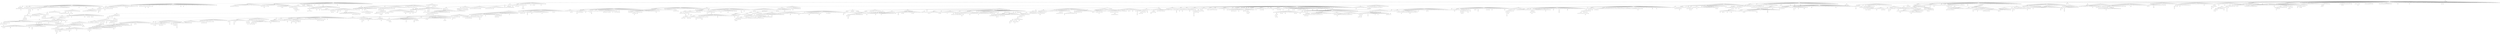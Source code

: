strict graph "" {
	1357 -- 5607;
	1357 -- 1124;
	1357 -- 4514;
	5607 -- 1963;
	5607 -- 773;
	5607 -- 1884;
	5607 -- 3259;
	5607 -- 3139;
	5607 -- 2092;
	5607 -- 4236;
	5607 -- 2948;
	5607 -- 5353;
	5607 -- 2750;
	5607 -- 1850;
	5607 -- 3900;
	5607 -- 5741;
	5607 -- 4019;
	5607 -- 1853;
	5607 -- 1355;
	5607 -- 5397;
	5607 -- 4589;
	5607 -- 5753;
	5607 -- 4272;
	5607 -- 7;
	5607 -- 3893;
	5607 -- 5671;
	5607 -- 3179;
	5607 -- 1257;
	5607 -- 1022;
	5607 -- 5807;
	5607 -- 5884;
	5607 -- 5167;
	5607 -- 2992;
	5607 -- 4883;
	5607 -- 4203;
	5607 -- 1150;
	5607 -- 3661;
	5607 -- 5367;
	5607 -- 1227;
	5607 -- 3358;
	5607 -- 2298;
	5607 -- 2681;
	5607 -- 3892;
	5607 -- 4497;
	5607 -- 1066;
	5607 -- 4231;
	5607 -- 2945;
	5607 -- 3265;
	5607 -- 3427;
	5607 -- 3618;
	5607 -- 1483;
	5607 -- 4644;
	5607 -- 5664;
	5607 -- 935;
	5607 -- 115;
	5607 -- 2578;
	5607 -- 236;
	5607 -- 1054;
	5607 -- 5909;
	5607 -- 2946;
	5607 -- 4949;
	5607 -- 3540;
	5607 -- 2449;
	5607 -- 3758;
	5607 -- 2211;
	5607 -- 442;
	5607 -- 4677;
	5607 -- 3272;
	5607 -- 3611;
	5607 -- 4267;
	5607 -- 1165;
	5607 -- 465;
	5607 -- 4806;
	5607 -- 5787;
	5607 -- 4591;
	5607 -- 864;
	5607 -- 2219;
	5607 -- 140;
	5607 -- 1933;
	5607 -- 5116;
	5607 -- 133;
	5607 -- 902;
	5607 -- 4541;
	5607 -- 1127;
	5607 -- 4957;
	5607 -- 2995;
	5607 -- 3451;
	5607 -- 5882;
	5607 -- 1552;
	5607 -- 5117;
	5607 -- 4197;
	5607 -- 4005;
	5607 -- 2577;
	5607 -- 3305;
	5607 -- 200;
	5607 -- 3185;
	5607 -- 1438;
	5607 -- 5259;
	5607 -- 363;
	5607 -- 4050;
	5607 -- 5559;
	5607 -- 1255;
	5607 -- 733;
	5607 -- 1479;
	5607 -- 3295;
	5607 -- 3446;
	5607 -- 170;
	5607 -- 968;
	5607 -- 5326;
	5607 -- 1174;
	5607 -- 5597;
	5607 -- 4277;
	5607 -- 2325;
	5607 -- 3046;
	5607 -- 1596;
	5607 -- 4330;
	5607 -- 872;
	5607 -- 254;
	5607 -- 620;
	5607 -- 2170;
	5607 -- 4673;
	5607 -- 4765;
	5607 -- 576;
	5607 -- 1192;
	5607 -- 1461;
	5607 -- 2687;
	5607 -- 3920;
	5607 -- 4797;
	5607 -- 587;
	5607 -- 1866;
	5607 -- 5180;
	5607 -- 2136;
	5607 -- 4358;
	5607 -- 3158;
	5607 -- 4442;
	5607 -- 1703;
	5607 -- 2074;
	5607 -- 5514;
	5607 -- 2757;
	5607 -- 2131;
	5607 -- 2876;
	5607 -- 4695;
	5607 -- 1071;
	5607 -- 5016;
	5607 -- 5207;
	5607 -- 5760;
	5607 -- 3975;
	5607 -- 4800;
	5607 -- 4814;
	5607 -- 4711;
	5607 -- 5742;
	5607 -- 5387;
	5607 -- 3656;
	5607 -- 5849;
	5607 -- 2660;
	5607 -- 809;
	5607 -- 3317;
	1963 -- 4608;
	1963 -- 4179;
	1963 -- 2409;
	1963 -- 4538;
	1963 -- 2168;
	1963 -- 5873;
	1963 -- 2317;
	1963 -- 1128;
	1963 -- 4547;
	1963 -- 4570;
	1963 -- 5629;
	1963 -- 3903;
	1963 -- 952;
	1963 -- 4256;
	1963 -- 2315;
	1963 -- 39;
	1963 -- 4576;
	1963 -- 4868;
	1963 -- 1688;
	1963 -- 3238;
	1963 -- 436;
	1963 -- 740;
	1963 -- 5890;
	1963 -- 5835;
	1963 -- 2590;
	1963 -- 4999;
	1963 -- 5235;
	1963 -- 4782;
	1963 -- 2364;
	1963 -- 1645;
	1963 -- 2612;
	1963 -- 710;
	1963 -- 9;
	1963 -- 2922;
	1963 -- 1248;
	1963 -- 3726;
	1963 -- 3286;
	1963 -- 4953;
	1963 -- 4480;
	1963 -- 3906;
	1963 -- 2099;
	1963 -- 5085;
	1963 -- 5402;
	1963 -- 2377;
	1963 -- 4017;
	1963 -- 3310;
	1963 -- 2662;
	1963 -- 2153;
	1963 -- 5135;
	1963 -- 939;
	1963 -- 4700;
	1963 -- 4313;
	1963 -- 5280;
	1963 -- 558;
	1963 -- 2249;
	1963 -- 5187;
	4608 -- 2128;
	4608 -- 893;
	4608 -- 3166;
	4608 -- 3722;
	4608 -- 2790;
	4608 -- 1679;
	4608 -- 5872;
	4608 -- 42;
	4608 -- 1559;
	4608 -- 83;
	4608 -- 612;
	4608 -- 1535;
	4608 -- 5718;
	4608 -- 4391;
	4608 -- 750;
	4608 -- 5358;
	4608 -- 44;
	4608 -- 1799;
	4608 -- 3205;
	4608 -- 5454;
	4608 -- 2957;
	4608 -- 1718;
	4608 -- 3384;
	4608 -- 2080;
	4608 -- 4939;
	4608 -- 225;
	4608 -- 1539;
	4608 -- 3855;
	4608 -- 1463;
	4608 -- 676;
	4608 -- 3302;
	4608 -- 4026;
	4608 -- 5340;
	4608 -- 2200;
	4608 -- 3940;
	4608 -- 5582;
	4608 -- 615;
	4608 -- 2831;
	4608 -- 924;
	4608 -- 157;
	4608 -- 5940;
	4608 -- 4555;
	4608 -- 1044;
	4608 -- 5273;
	4608 -- 2811;
	4608 -- 4350;
	4608 -- 269;
	4608 -- 2678;
	4608 -- 1449;
	4608 -- 2599;
	4608 -- 1722;
	4608 -- 4560;
	4608 -- 1780;
	4608 -- 3823;
	4608 -- 4467;
	4608 -- 5848;
	4608 -- 301;
	4608 -- 4020;
	4608 -- 2559;
	4608 -- 2994;
	4608 -- 5672;
	4608 -- 811;
	4608 -- 1807;
	2128 -- 881;
	2128 -- 4520;
	2128 -- 5496;
	2128 -- 5050;
	2128 -- 3519;
	2128 -- 4959;
	2128 -- 5391;
	2128 -- 1923;
	2128 -- 1263;
	2128 -- 5886;
	2128 -- 3119;
	2128 -- 3972;
	2128 -- 5297;
	2128 -- 707;
	2128 -- 3245;
	2128 -- 2775;
	2128 -- 440;
	2128 -- 3769;
	2128 -- 1687;
	2128 -- 2765;
	2128 -- 5215;
	2128 -- 183;
	2128 -- 5411;
	2128 -- 2789;
	2128 -- 4680;
	2128 -- 4379;
	2128 -- 2271;
	2128 -- 4682;
	2128 -- 4150;
	2128 -- 5751;
	2128 -- 2786;
	2128 -- 589;
	2128 -- 621;
	2128 -- 2877;
	2128 -- 4103;
	2128 -- 2573;
	2128 -- 3911;
	2128 -- 4098;
	2128 -- 4167;
	2128 -- 5574;
	2128 -- 4945;
	2128 -- 1856;
	2128 -- 2617;
	2128 -- 5007;
	881 -- 2518;
	881 -- 2053;
	773 -- 1739;
	773 -- 352;
	773 -- 2839;
	773 -- 3162;
	773 -- 4453;
	773 -- 3468;
	773 -- 4317;
	773 -- 3362;
	773 -- 632;
	773 -- 4395;
	773 -- 2155;
	773 -- 4212;
	773 -- 1160;
	773 -- 2124;
	773 -- 5209;
	773 -- 4648;
	773 -- 5840;
	773 -- 2663;
	773 -- 1940;
	773 -- 3387;
	773 -- 4194;
	773 -- 2593;
	1739 -- 5775;
	1739 -- 3328;
	1739 -- 1626;
	1739 -- 5569;
	1739 -- 3927;
	1739 -- 4073;
	1739 -- 3976;
	1739 -- 1491;
	1739 -- 2383;
	5775 -- 2375;
	5775 -- 679;
	5775 -- 2729;
	5775 -- 3444;
	5775 -- 2355;
	5775 -- 1775;
	5775 -- 4462;
	5775 -- 4214;
	5775 -- 1668;
	5775 -- 4579;
	5775 -- 5800;
	5775 -- 4524;
	5775 -- 3061;
	5775 -- 2652;
	5775 -- 1214;
	5775 -- 1080;
	5775 -- 312;
	5775 -- 4609;
	5775 -- 859;
	5775 -- 4908;
	2375 -- 4612;
	2375 -- 5463;
	2375 -- 2122;
	2375 -- 2096;
	2375 -- 1327;
	2375 -- 897;
	2375 -- 556;
	2375 -- 2113;
	2375 -- 1469;
	2375 -- 3142;
	2375 -- 1632;
	2375 -- 1063;
	2375 -- 3554;
	2375 -- 3503;
	2375 -- 357;
	2375 -- 5903;
	2375 -- 5408;
	2375 -- 3604;
	2375 -- 2843;
	2375 -- 3625;
	1884 -- 5121;
	1884 -- 1647;
	1884 -- 787;
	1884 -- 3974;
	1884 -- 2199;
	1884 -- 1074;
	1884 -- 177;
	1884 -- 5118;
	1884 -- 2075;
	1884 -- 3907;
	1884 -- 664;
	1884 -- 4938;
	1884 -- 2094;
	1884 -- 3227;
	1884 -- 5289;
	1884 -- 2726;
	1884 -- 2476;
	1884 -- 1765;
	1884 -- 2512;
	1884 -- 5267;
	1884 -- 1266;
	1884 -- 5696;
	1884 -- 2024;
	1884 -- 189;
	1884 -- 2126;
	1884 -- 3428;
	1884 -- 4155;
	1884 -- 1455;
	1884 -- 4913;
	1884 -- 1067;
	1884 -- 5285;
	1884 -- 122;
	1884 -- 20;
	1884 -- 5171;
	1884 -- 5415;
	1884 -- 3599;
	1884 -- 1964;
	1884 -- 2059;
	1884 -- 2715;
	1884 -- 5749;
	1884 -- 4884;
	1884 -- 2480;
	1884 -- 1497;
	1884 -- 1697;
	1884 -- 1016;
	1884 -- 922;
	1884 -- 599;
	1884 -- 4537;
	1884 -- 4773;
	1884 -- 5134;
	1884 -- 5601;
	1884 -- 193;
	1884 -- 1855;
	1884 -- 1069;
	1884 -- 1261;
	1884 -- 1031;
	5121 -- 1109;
	5121 -- 4813;
	5121 -- 1936;
	5121 -- 1433;
	5121 -- 5323;
	5121 -- 1164;
	5121 -- 4443;
	5121 -- 2583;
	5121 -- 5604;
	5121 -- 817;
	5121 -- 774;
	5121 -- 730;
	5121 -- 1281;
	5121 -- 1949;
	5121 -- 4128;
	5121 -- 844;
	5121 -- 2222;
	5121 -- 3496;
	5121 -- 5119;
	5121 -- 1254;
	5121 -- 5419;
	5121 -- 5773;
	5121 -- 4754;
	5121 -- 5460;
	5121 -- 3990;
	5121 -- 2347;
	5121 -- 2216;
	1109 -- 3363;
	1109 -- 2556;
	1109 -- 3068;
	1109 -- 1869;
	1109 -- 2644;
	1109 -- 3237;
	1109 -- 4459;
	1109 -- 3767;
	1109 -- 5544;
	1109 -- 4288;
	1109 -- 1186;
	1109 -- 4955;
	1109 -- 5377;
	1109 -- 5805;
	1109 -- 4943;
	1109 -- 5911;
	1109 -- 4072;
	1109 -- 3828;
	3363 -- 1828;
	3363 -- 1501;
	3363 -- 4368;
	3363 -- 5737;
	3363 -- 1754;
	3363 -- 619;
	3363 -- 4540;
	3363 -- 3492;
	3363 -- 5874;
	3363 -- 5650;
	3363 -- 1100;
	3363 -- 1181;
	3363 -- 794;
	1828 -- 1268;
	1828 -- 1543;
	1828 -- 2991;
	1828 -- 2433;
	1828 -- 3303;
	1828 -- 3628;
	1828 -- 375;
	1828 -- 4273;
	1828 -- 3850;
	1828 -- 2675;
	1828 -- 5814;
	1828 -- 4315;
	1828 -- 2146;
	1828 -- 75;
	1828 -- 533;
	1828 -- 4731;
	1828 -- 5300;
	1828 -- 4613;
	1828 -- 3528;
	1828 -- 3982;
	1828 -- 1681;
	1828 -- 5068;
	1828 -- 3459;
	1828 -- 1025;
	1828 -- 4817;
	1828 -- 3408;
	1828 -- 370;
	1828 -- 3025;
	1828 -- 3980;
	1828 -- 5143;
	1828 -- 4559;
	1828 -- 704;
	1268 -- 4505;
	1268 -- 2969;
	1268 -- 4643;
	1268 -- 2311;
	1268 -- 2592;
	1268 -- 353;
	1268 -- 3491;
	1268 -- 5499;
	1268 -- 2239;
	1268 -- 3442;
	1268 -- 2511;
	1268 -- 4685;
	1268 -- 5543;
	1268 -- 4086;
	1268 -- 1075;
	1268 -- 1081;
	1268 -- 5282;
	1268 -- 5881;
	1268 -- 4146;
	1268 -- 5247;
	1268 -- 4294;
	1268 -- 336;
	1268 -- 2498;
	1268 -- 5675;
	1268 -- 5512;
	1268 -- 1247;
	1268 -- 1551;
	1268 -- 4647;
	1268 -- 4629;
	1268 -- 5274;
	1268 -- 1980;
	1268 -- 3719;
	1268 -- 4580;
	1268 -- 4616;
	1268 -- 5192;
	1268 -- 4413;
	1268 -- 4544;
	1268 -- 2529;
	1268 -- 3268;
	1268 -- 3669;
	1268 -- 4587;
	4505 -- 3942;
	4505 -- 1158;
	4505 -- 318;
	4505 -- 4279;
	4505 -- 2895;
	4505 -- 16;
	4505 -- 1795;
	4505 -- 4403;
	4505 -- 4117;
	4505 -- 2139;
	4505 -- 5255;
	4505 -- 729;
	4505 -- 4690;
	4505 -- 3037;
	4505 -- 5937;
	4505 -- 5475;
	4505 -- 5455;
	4505 -- 2385;
	4505 -- 3202;
	4505 -- 3404;
	4505 -- 1428;
	4505 -- 5417;
	4505 -- 869;
	4505 -- 3124;
	4505 -- 673;
	4505 -- 2634;
	4505 -- 2646;
	4505 -- 169;
	4505 -- 1201;
	4505 -- 3588;
	4505 -- 3945;
	4505 -- 5831;
	4505 -- 240;
	3942 -- 2388;
	3942 -- 4189;
	3942 -- 5078;
	3942 -- 1122;
	3942 -- 2250;
	3942 -- 418;
	3942 -- 178;
	3942 -- 2781;
	3942 -- 5316;
	3942 -- 5710;
	3942 -- 752;
	3942 -- 5631;
	3942 -- 5661;
	3942 -- 2372;
	2388 -- 5403;
	2388 -- 3056;
	2388 -- 5895;
	2388 -- 982;
	2388 -- 3482;
	2388 -- 4504;
	2388 -- 434;
	2388 -- 3770;
	2388 -- 1364;
	2388 -- 5483;
	2388 -- 867;
	2388 -- 652;
	2388 -- 1068;
	2388 -- 3786;
	2388 -- 1879;
	2388 -- 12;
	2388 -- 5638;
	2388 -- 5673;
	2388 -- 460;
	2388 -- 5783;
	2388 -- 1867;
	2388 -- 2570;
	2388 -- 536;
	2388 -- 482;
	2388 -- 2961;
	5403 -- 3596;
	5403 -- 5054;
	5403 -- 1188;
	5403 -- 1937;
	5403 -- 5087;
	5403 -- 567;
	5403 -- 887;
	5403 -- 3333;
	5403 -- 2943;
	5403 -- 3782;
	5403 -- 1564;
	5403 -- 2833;
	5403 -- 2784;
	5403 -- 229;
	5403 -- 1196;
	5403 -- 5202;
	5403 -- 2874;
	5403 -- 1020;
	5403 -- 2960;
	5403 -- 373;
	5403 -- 3580;
	3596 -- 943;
	3596 -- 2464;
	3596 -- 4828;
	3596 -- 3709;
	3596 -- 5339;
	3596 -- 2534;
	3596 -- 218;
	3596 -- 1616;
	3596 -- 5084;
	3596 -- 1506;
	3596 -- 398;
	3596 -- 3082;
	3596 -- 5433;
	943 -- 1891;
	943 -- 5885;
	943 -- 2630;
	943 -- 5335;
	943 -- 3792;
	943 -- 5606;
	943 -- 3809;
	943 -- 1959;
	943 -- 3787;
	943 -- 1384;
	943 -- 1873;
	943 -- 5585;
	943 -- 2772;
	943 -- 3112;
	943 -- 2756;
	943 -- 299;
	943 -- 310;
	943 -- 1006;
	943 -- 2509;
	943 -- 4874;
	943 -- 747;
	943 -- 1580;
	943 -- 2306;
	943 -- 1478;
	1891 -- 2560;
	1891 -- 2406;
	1891 -- 4049;
	1891 -- 2934;
	1891 -- 5947;
	1891 -- 560;
	1891 -- 5306;
	1891 -- 5101;
	1891 -- 1394;
	1891 -- 5711;
	1891 -- 1371;
	1891 -- 3819;
	1891 -- 3853;
	1891 -- 2959;
	1891 -- 5382;
	1891 -- 3697;
	1891 -- 5464;
	1891 -- 4896;
	1891 -- 205;
	1891 -- 2682;
	1891 -- 4291;
	1891 -- 4162;
	1891 -- 4873;
	1891 -- 1941;
	1891 -- 1561;
	1891 -- 1641;
	1891 -- 204;
	1891 -- 4621;
	1891 -- 5173;
	1891 -- 3144;
	1891 -- 4067;
	1891 -- 5374;
	1891 -- 3594;
	1891 -- 2829;
	1891 -- 5123;
	1891 -- 4396;
	1891 -- 53;
	1891 -- 1900;
	1891 -- 903;
	2560 -- 3267;
	2560 -- 469;
	2560 -- 4028;
	2560 -- 4937;
	2560 -- 4571;
	3267 -- 4927;
	3267 -- 2387;
	3267 -- 414;
	3267 -- 776;
	3267 -- 129;
	3267 -- 5090;
	3267 -- 48;
	3267 -- 1871;
	3267 -- 3263;
	3267 -- 5092;
	3267 -- 737;
	3267 -- 2439;
	3267 -- 977;
	3267 -- 3275;
	4927 -- 5834;
	4927 -- 4360;
	4927 -- 1333;
	4927 -- 2505;
	4927 -- 173;
	4927 -- 5082;
	4927 -- 2245;
	4927 -- 1577;
	4927 -- 2604;
	4927 -- 2774;
	4927 -- 5478;
	4927 -- 4660;
	4927 -- 3047;
	4927 -- 535;
	4927 -- 3991;
	4927 -- 302;
	4927 -- 1275;
	4927 -- 4174;
	4927 -- 4628;
	4927 -- 153;
	4927 -- 4912;
	4927 -- 1445;
	893 -- 4636;
	893 -- 5228;
	893 -- 5699;
	893 -- 3623;
	893 -- 532;
	893 -- 1003;
	893 -- 1267;
	893 -- 4549;
	893 -- 4257;
	893 -- 2294;
	893 -- 4661;
	893 -- 4916;
	893 -- 3653;
	893 -- 4878;
	893 -- 5691;
	893 -- 123;
	893 -- 2865;
	893 -- 2397;
	893 -- 3951;
	4636 -- 981;
	981 -- 4101;
	981 -- 5447;
	981 -- 851;
	981 -- 5022;
	981 -- 2930;
	4101 -- 3424;
	4101 -- 3509;
	4101 -- 2520;
	4101 -- 1758;
	4101 -- 4052;
	4101 -- 3225;
	4101 -- 3430;
	3424 -- 4417;
	3424 -- 5533;
	3424 -- 5294;
	3424 -- 1578;
	3424 -- 5010;
	3424 -- 4906;
	3424 -- 4309;
	3424 -- 987;
	3424 -- 1961;
	3424 -- 4473;
	3424 -- 4928;
	3424 -- 2929;
	4417 -- 99;
	4417 -- 5904;
	4417 -- 289;
	4417 -- 1288;
	4417 -- 4374;
	4417 -- 2100;
	4417 -- 1791;
	4417 -- 2739;
	4417 -- 1926;
	99 -- 1212;
	99 -- 848;
	99 -- 631;
	1212 -- 3901;
	1212 -- 2830;
	1212 -- 3108;
	1212 -- 1377;
	1212 -- 4618;
	1212 -- 2144;
	1212 -- 329;
	1212 -- 3735;
	1212 -- 4651;
	1212 -- 4414;
	1212 -- 148;
	3901 -- 4180;
	3901 -- 313;
	3901 -- 3041;
	3901 -- 3922;
	4180 -- 4761;
	4761 -- 432;
	4761 -- 995;
	4761 -- 3602;
	2406 -- 4860;
	2406 -- 2461;
	2406 -- 1097;
	2406 -- 2692;
	2406 -- 896;
	2406 -- 1423;
	2406 -- 1549;
	2406 -- 3456;
	2406 -- 2955;
	2406 -- 5436;
	2406 -- 963;
	2406 -- 1410;
	2406 -- 5709;
	2406 -- 3370;
	2406 -- 4794;
	2406 -- 2673;
	2406 -- 1244;
	4860 -- 3633;
	4860 -- 906;
	4860 -- 1323;
	4860 -- 3182;
	4860 -- 1827;
	4860 -- 3439;
	4860 -- 1040;
	4860 -- 2892;
	4860 -- 1920;
	4860 -- 5562;
	4860 -- 3641;
	4860 -- 2123;
	4860 -- 180;
	4860 -- 1379;
	4860 -- 1502;
	4860 -- 2231;
	4860 -- 3251;
	4860 -- 4611;
	4860 -- 758;
	4860 -- 3002;
	4860 -- 5392;
	4860 -- 120;
	3633 -- 3688;
	3633 -- 3389;
	3633 -- 2717;
	3633 -- 106;
	3633 -- 55;
	3633 -- 4406;
	3633 -- 4219;
	3633 -- 2951;
	3633 -- 5400;
	3633 -- 2664;
	3633 -- 5472;
	3633 -- 4804;
	3633 -- 1731;
	3633 -- 2939;
	3633 -- 5942;
	3633 -- 4043;
	3633 -- 1831;
	3633 -- 3147;
	3688 -- 145;
	3688 -- 3323;
	3688 -- 4779;
	3688 -- 837;
	3688 -- 662;
	3688 -- 4084;
	3688 -- 3607;
	3688 -- 1888;
	3688 -- 1434;
	3688 -- 1995;
	3688 -- 4051;
	3688 -- 3356;
	3688 -- 3870;
	3688 -- 3806;
	3688 -- 2622;
	3688 -- 2344;
	3688 -- 4416;
	3688 -- 2149;
	3688 -- 1674;
	3688 -- 3921;
	3688 -- 4858;
	3688 -- 1222;
	3688 -- 1101;
	145 -- 3872;
	145 -- 4545;
	145 -- 441;
	145 -- 5155;
	145 -- 2597;
	145 -- 3797;
	145 -- 1956;
	145 -- 2018;
	145 -- 559;
	145 -- 5907;
	3872 -- 1648;
	3872 -- 3177;
	3872 -- 1231;
	3872 -- 5727;
	3872 -- 5859;
	3872 -- 4841;
	3872 -- 1685;
	3872 -- 938;
	3872 -- 3294;
	3872 -- 1634;
	3872 -- 3228;
	3872 -- 1999;
	3872 -- 1734;
	3872 -- 5698;
	3872 -- 3498;
	3872 -- 2339;
	3872 -- 2318;
	3872 -- 2336;
	2556 -- 727;
	2556 -- 1899;
	2556 -- 4456;
	2556 -- 3983;
	2556 -- 1696;
	2556 -- 5162;
	2556 -- 3137;
	2556 -- 614;
	2556 -- 2209;
	2556 -- 2295;
	2556 -- 1862;
	2556 -- 2846;
	2556 -- 1575;
	2556 -- 1402;
	2556 -- 2238;
	2556 -- 1325;
	2556 -- 1922;
	2556 -- 1220;
	2556 -- 2134;
	2556 -- 2800;
	2556 -- 5901;
	2556 -- 192;
	2556 -- 4485;
	2556 -- 2236;
	2556 -- 4748;
	2556 -- 3936;
	2556 -- 409;
	2556 -- 3664;
	2556 -- 1907;
	2556 -- 2361;
	2556 -- 1123;
	2556 -- 1695;
	2556 -- 491;
	2556 -- 1050;
	2556 -- 554;
	2556 -- 3627;
	2556 -- 873;
	2556 -- 2825;
	2556 -- 350;
	2556 -- 4085;
	2556 -- 618;
	2556 -- 5096;
	2556 -- 2826;
	2556 -- 525;
	2556 -- 1741;
	2556 -- 3751;
	2556 -- 2029;
	2556 -- 1352;
	2556 -- 3406;
	2556 -- 3667;
	2556 -- 5701;
	2556 -- 5263;
	2556 -- 5930;
	2556 -- 2056;
	2556 -- 5793;
	2556 -- 997;
	2556 -- 3493;
	2556 -- 1393;
	2556 -- 582;
	2556 -- 3365;
	2556 -- 4436;
	2556 -- 3989;
	2556 -- 2950;
	2556 -- 77;
	2556 -- 1971;
	2556 -- 1790;
	2556 -- 84;
	2556 -- 5554;
	2556 -- 2302;
	2556 -- 945;
	2556 -- 5206;
	2556 -- 4528;
	2556 -- 2742;
	2556 -- 5305;
	2556 -- 5308;
	2556 -- 3350;
	2556 -- 5877;
	2556 -- 1598;
	2556 -- 4204;
	727 -- 3763;
	727 -- 4068;
	727 -- 3049;
	727 -- 1919;
	727 -- 3407;
	3763 -- 1513;
	3763 -- 1070;
	3763 -- 5292;
	3763 -- 815;
	3763 -- 1245;
	3763 -- 1210;
	3763 -- 277;
	3763 -- 2362;
	3763 -- 2639;
	3763 -- 4498;
	3763 -- 3308;
	3763 -- 501;
	3763 -- 4008;
	3763 -- 3402;
	3763 -- 128;
	3763 -- 1289;
	1513 -- 4481;
	1513 -- 4404;
	1513 -- 712;
	1513 -- 2659;
	1513 -- 4888;
	1513 -- 2822;
	1513 -- 2241;
	4481 -- 2975;
	4481 -- 1631;
	4481 -- 4762;
	4481 -- 4658;
	4481 -- 929;
	4481 -- 4246;
	4481 -- 4709;
	4481 -- 1250;
	4481 -- 1994;
	4481 -- 4029;
	4481 -- 646;
	4481 -- 108;
	4481 -- 5231;
	4481 -- 5668;
	4481 -- 3359;
	4481 -- 3603;
	4481 -- 5648;
	4481 -- 1279;
	4481 -- 4058;
	4481 -- 588;
	4481 -- 4352;
	4481 -- 1955;
	4481 -- 1282;
	4481 -- 524;
	4481 -- 4922;
	4481 -- 2856;
	4481 -- 4131;
	4481 -- 3043;
	4481 -- 2332;
	4481 -- 2225;
	4481 -- 1064;
	2975 -- 5318;
	2975 -- 5588;
	5318 -- 2569;
	5318 -- 116;
	5318 -- 5781;
	5318 -- 5795;
	5318 -- 3240;
	5318 -- 3011;
	5318 -- 3508;
	5318 -- 2925;
	5318 -- 1911;
	2569 -- 2214;
	2569 -- 3487;
	2214 -- 5452;
	2214 -- 5733;
	2214 -- 358;
	2214 -- 3655;
	5452 -- 2243;
	5452 -- 748;
	5452 -- 4135;
	1899 -- 4190;
	1899 -- 808;
	1899 -- 2230;
	1899 -- 541;
	4190 -- 378;
	4190 -- 3344;
	4190 -- 1373;
	4190 -- 4394;
	4190 -- 3967;
	4190 -- 2531;
	4190 -- 61;
	4190 -- 2415;
	4190 -- 948;
	4190 -- 2349;
	4190 -- 5412;
	4190 -- 2999;
	4190 -- 3686;
	4190 -- 2036;
	4190 -- 3393;
	4190 -- 1533;
	4190 -- 1838;
	378 -- 5619;
	378 -- 2747;
	378 -- 4631;
	378 -- 709;
	378 -- 3283;
	378 -- 4503;
	378 -- 5768;
	378 -- 5722;
	378 -- 2697;
	378 -- 775;
	4360 -- 3296;
	4360 -- 5871;
	4360 -- 3606;
	4360 -- 4144;
	4360 -- 3750;
	3296 -- 1841;
	3259 -- 2851;
	3259 -- 5094;
	3259 -- 584;
	3259 -- 1095;
	3259 -- 1182;
	3259 -- 984;
	3259 -- 5657;
	3259 -- 3035;
	3259 -- 3282;
	3259 -- 5854;
	3259 -- 784;
	3259 -- 1902;
	3259 -- 5845;
	3259 -- 5271;
	3259 -- 3934;
	3259 -- 4389;
	3259 -- 5910;
	3259 -- 4024;
	3259 -- 3400;
	3259 -- 2491;
	3259 -- 3522;
	3259 -- 4805;
	3259 -- 613;
	3259 -- 3316;
	3259 -- 5159;
	3259 -- 1901;
	3259 -- 2068;
	3259 -- 3685;
	3259 -- 400;
	3259 -- 4681;
	3259 -- 4850;
	3259 -- 5146;
	3259 -- 417;
	3259 -- 4454;
	3259 -- 628;
	3259 -- 830;
	3259 -- 5008;
	3259 -- 2145;
	3259 -- 2859;
	3259 -- 3077;
	3259 -- 5663;
	3259 -- 622;
	3259 -- 451;
	3259 -- 267;
	3259 -- 429;
	3259 -- 5529;
	3259 -- 5380;
	3259 -- 5075;
	3259 -- 4622;
	3259 -- 4325;
	3259 -- 230;
	3259 -- 2227;
	3259 -- 5193;
	3259 -- 2035;
	3259 -- 1314;
	3259 -- 2045;
	3259 -- 821;
	3259 -- 268;
	3259 -- 4047;
	3259 -- 3915;
	3259 -- 82;
	3259 -- 4484;
	3259 -- 2402;
	2851 -- 5166;
	2851 -- 4934;
	2851 -- 24;
	2851 -- 4603;
	5166 -- 325;
	5166 -- 3668;
	5166 -- 4935;
	5166 -- 5875;
	5166 -- 3055;
	5166 -- 2832;
	5166 -- 3744;
	5166 -- 4535;
	5166 -- 2810;
	5166 -- 604;
	5166 -- 2568;
	5166 -- 3993;
	5166 -- 1280;
	5166 -- 1673;
	5166 -- 2284;
	5166 -- 2220;
	5166 -- 1286;
	5166 -- 1339;
	5166 -- 41;
	5166 -- 107;
	5166 -- 2904;
	5166 -- 439;
	5166 -- 1096;
	5166 -- 1488;
	5166 -- 5443;
	5166 -- 483;
	5166 -- 5279;
	5166 -- 2506;
	5166 -- 4010;
	5166 -- 5852;
	5166 -- 1215;
	5166 -- 3605;
	5166 -- 493;
	5166 -- 1893;
	5166 -- 4696;
	5166 -- 1185;
	5166 -- 5437;
	5166 -- 3924;
	5166 -- 1974;
	5166 -- 1522;
	5166 -- 1861;
	5166 -- 1571;
	5166 -- 1027;
	5166 -- 3301;
	5166 -- 5808;
	5166 -- 3899;
	5166 -- 121;
	5166 -- 50;
	5166 -- 4632;
	325 -- 2002;
	325 -- 475;
	325 -- 222;
	325 -- 3650;
	325 -- 3152;
	325 -- 5386;
	325 -- 3480;
	325 -- 479;
	325 -- 713;
	325 -- 292;
	325 -- 1800;
	2002 -- 3170;
	2002 -- 959;
	2002 -- 3565;
	2002 -- 5343;
	3170 -- 3864;
	3170 -- 4971;
	3170 -- 1908;
	3170 -- 2151;
	3170 -- 467;
	3170 -- 4071;
	3170 -- 485;
	3170 -- 5148;
	3170 -- 2040;
	3170 -- 2454;
	3170 -- 3829;
	3170 -- 2286;
	3170 -- 4556;
	3170 -- 5867;
	3170 -- 4482;
	3170 -- 4457;
	3170 -- 2814;
	3170 -- 5924;
	3170 -- 3564;
	3170 -- 413;
	3170 -- 2486;
	3170 -- 3856;
	3170 -- 4206;
	3170 -- 1228;
	3170 -- 2218;
	3170 -- 2625;
	3864 -- 5680;
	3864 -- 4233;
	3864 -- 2110;
	3864 -- 796;
	3864 -- 1126;
	3864 -- 753;
	3864 -- 2603;
	3864 -- 2314;
	3864 -- 1727;
	3864 -- 675;
	3864 -- 207;
	3864 -- 4237;
	3864 -- 917;
	5680 -- 545;
	2387 -- 5809;
	2387 -- 3529;
	2387 -- 1103;
	2387 -- 4431;
	2387 -- 4037;
	2387 -- 2734;
	2387 -- 1984;
	2387 -- 4439;
	2387 -- 1291;
	2387 -- 3436;
	2387 -- 4495;
	2387 -- 800;
	2387 -- 2879;
	2387 -- 5755;
	1631 -- 1439;
	1631 -- 1229;
	1631 -- 1546;
	1631 -- 762;
	1631 -- 4270;
	1631 -- 529;
	1631 -- 3104;
	3139 -- 4448;
	3139 -- 4292;
	3139 -- 1216;
	4448 -- 3345;
	4448 -- 3587;
	4448 -- 1657;
	4448 -- 5782;
	4448 -- 3663;
	4448 -- 3276;
	4448 -- 1265;
	4448 -- 1300;
	4448 -- 2228;
	4448 -- 327;
	4448 -- 2264;
	4448 -- 3847;
	4448 -- 2541;
	4448 -- 3871;
	4448 -- 5540;
	4448 -- 1311;
	4448 -- 499;
	4448 -- 4965;
	4448 -- 3953;
	4448 -- 32;
	4448 -- 1883;
	4448 -- 422;
	4448 -- 2039;
	4448 -- 4426;
	4448 -- 4777;
	4448 -- 1051;
	4448 -- 2848;
	4448 -- 2432;
	4448 -- 87;
	3345 -- 2079;
	3345 -- 4930;
	3345 -- 5301;
	2079 -- 4755;
	2079 -- 684;
	2079 -- 4002;
	2079 -- 2042;
	2079 -- 5199;
	4456 -- 3884;
	4456 -- 4226;
	4456 -- 248;
	4456 -- 1111;
	4456 -- 5144;
	4456 -- 3197;
	4456 -- 5142;
	4456 -- 3576;
	3884 -- 3171;
	3884 -- 1608;
	3884 -- 37;
	2092 -- 4593;
	2092 -- 2916;
	2092 -- 4708;
	2092 -- 4732;
	2092 -- 3578;
	2092 -- 5923;
	2092 -- 3172;
	2092 -- 3916;
	2092 -- 3458;
	2092 -- 4892;
	2092 -- 2287;
	2092 -- 5934;
	2092 -- 2819;
	2092 -- 1686;
	2092 -- 4141;
	2092 -- 1878;
	2092 -- 5434;
	2092 -- 4923;
	2092 -- 3466;
	2092 -- 5771;
	2092 -- 857;
	2092 -- 3821;
	4593 -- 2535;
	4593 -- 5150;
	4593 -- 5928;
	2535 -- 2371;
	2535 -- 4730;
	2535 -- 2841;
	2535 -- 4346;
	2535 -- 334;
	2535 -- 5002;
	2535 -- 2648;
	2535 -- 5426;
	2535 -- 466;
	2535 -- 4378;
	2535 -- 1712;
	2535 -- 5336;
	2371 -- 5625;
	2371 -- 2127;
	2371 -- 5265;
	2371 -- 5015;
	2371 -- 5072;
	2371 -- 5278;
	2371 -- 894;
	2371 -- 88;
	2371 -- 2956;
	2371 -- 3743;
	2371 -- 1468;
	2371 -- 5621;
	2371 -- 1997;
	2371 -- 992;
	2371 -- 5163;
	2371 -- 3206;
	2371 -- 2700;
	2371 -- 5798;
	2371 -- 4721;
	2371 -- 3620;
	2371 -- 3908;
	2371 -- 683;
	469 -- 1671;
	469 -- 321;
	469 -- 4987;
	469 -- 3516;
	469 -- 2037;
	469 -- 1238;
	469 -- 5521;
	469 -- 3745;
	469 -- 2011;
	469 -- 4924;
	469 -- 2532;
	469 -- 2078;
	1671 -- 4963;
	1671 -- 926;
	1671 -- 3500;
	1671 -- 5372;
	1671 -- 1170;
	1671 -- 5745;
	1671 -- 3477;
	1671 -- 1199;
	1671 -- 1001;
	4963 -- 2103;
	4963 -- 2162;
	4963 -- 3376;
	4963 -- 3450;
	4963 -- 431;
	4963 -- 5186;
	4963 -- 5035;
	4963 -- 1059;
	4963 -- 1600;
	4963 -- 4046;
	4963 -- 4054;
	4963 -- 4297;
	2103 -- 677;
	2103 -- 4093;
	2103 -- 5535;
	2103 -- 3277;
	2103 -- 5440;
	2103 -- 2701;
	2103 -- 3724;
	677 -- 4375;
	677 -- 5441;
	677 -- 2963;
	677 -- 459;
	677 -- 345;
	677 -- 1024;
	677 -- 4914;
	677 -- 349;
	677 -- 1207;
	677 -- 1555;
	677 -- 806;
	677 -- 5780;
	677 -- 5943;
	677 -- 2624;
	677 -- 4655;
	677 -- 1464;
	677 -- 4641;
	677 -- 5020;
	677 -- 4432;
	677 -- 1307;
	677 -- 405;
	677 -- 3019;
	677 -- 2169;
	677 -- 5006;
	4375 -- 3340;
	4375 -- 5004;
	4375 -- 3127;
	4375 -- 3073;
	4375 -- 1318;
	4375 -- 4175;
	4375 -- 4976;
	4375 -- 3445;
	4375 -- 3184;
	4375 -- 4734;
	4375 -- 2394;
	4375 -- 1717;
	4375 -- 1821;
	4375 -- 320;
	4375 -- 1768;
	4375 -- 4488;
	4375 -- 1330;
	4375 -- 4500;
	352 -- 5213;
	352 -- 5662;
	352 -- 978;
	352 -- 3188;
	5213 -- 2435;
	5213 -- 2740;
	5213 -- 1482;
	5213 -- 2854;
	5213 -- 1470;
	5213 -- 5365;
	2435 -- 5444;
	2435 -- 5549;
	2435 -- 3257;
	2435 -- 4461;
	2435 -- 1460;
	2435 -- 3867;
	2435 -- 1264;
	2435 -- 2561;
	2435 -- 3878;
	5444 -- 3568;
	5444 -- 2720;
	5444 -- 5743;
	5444 -- 3364;
	5444 -- 4742;
	5444 -- 480;
	5444 -- 3740;
	5444 -- 1599;
	5444 -- 4997;
	5444 -- 1447;
	5444 -- 4659;
	5444 -- 3738;
	5444 -- 1700;
	5444 -- 4645;
	5444 -- 5310;
	5444 -- 1977;
	5444 -- 5730;
	3568 -- 5495;
	3568 -- 364;
	3568 -- 332;
	3568 -- 4184;
	3568 -- 5383;
	3568 -- 4260;
	3568 -- 4839;
	3568 -- 5732;
	3568 -- 734;
	3568 -- 1793;
	3568 -- 2589;
	3568 -- 1894;
	5495 -- 1078;
	5495 -- 3143;
	5495 -- 5317;
	5495 -- 2591;
	5495 -- 3373;
	1078 -- 1581;
	1078 -- 3399;
	1078 -- 3793;
	1078 -- 1189;
	1078 -- 5681;
	1078 -- 5846;
	1078 -- 1915;
	1078 -- 4283;
	1078 -- 2944;
	1581 -- 5178;
	1581 -- 272;
	1581 -- 5389;
	1581 -- 1173;
	1581 -- 3244;
	1581 -- 3598;
	1581 -- 5801;
	1581 -- 3341;
	1581 -- 3285;
	1581 -- 3754;
	1581 -- 3131;
	1581 -- 5813;
	1581 -- 3518;
	1581 -- 1992;
	1581 -- 3324;
	1581 -- 4122;
	5178 -- 1485;
	5178 -- 539;
	5178 -- 2321;
	5178 -- 2378;
	5178 -- 1976;
	1485 -- 1405;
	1485 -- 3232;
	1485 -- 4529;
	1485 -- 1574;
	1485 -- 1865;
	1485 -- 3161;
	1485 -- 2368;
	1485 -- 3858;
	1485 -- 1056;
	1485 -- 3239;
	1485 -- 1521;
	1485 -- 4014;
	1485 -- 4931;
	1485 -- 1143;
	1485 -- 3857;
	1485 -- 4198;
	1485 -- 4035;
	1485 -- 224;
	1485 -- 661;
	1485 -- 4042;
	1485 -- 4133;
	1485 -- 1711;
	1485 -- 1036;
	1485 -- 2516;
	1485 -- 1808;
	1485 -- 330;
	1485 -- 5632;
	1485 -- 4843;
	1405 -- 5109;
	1405 -- 2610;
	1405 -- 2309;
	5109 -- 2873;
	1501 -- 783;
	1501 -- 4337;
	1501 -- 4314;
	1501 -- 2221;
	1501 -- 4349;
	783 -- 4259;
	2162 -- 3913;
	2162 -- 5702;
	2162 -- 5330;
	2162 -- 4553;
	2162 -- 3679;
	2162 -- 4185;
	3913 -- 2855;
	3913 -- 3059;
	3913 -- 781;
	3913 -- 2408;
	3913 -- 4218;
	3913 -- 988;
	3913 -- 2370;
	3913 -- 1230;
	3913 -- 4866;
	3913 -- 2676;
	3913 -- 4530;
	3913 -- 3995;
	2855 -- 2840;
	2855 -- 2686;
	2855 -- 3203;
	2855 -- 4516;
	2840 -- 5641;
	2840 -- 2755;
	2840 -- 751;
	5641 -- 4011;
	5641 -- 2802;
	5641 -- 1859;
	5641 -- 5684;
	5641 -- 242;
	5641 -- 1614;
	4813 -- 5226;
	4813 -- 4249;
	4813 -- 4222;
	4813 -- 4829;
	4813 -- 871;
	4813 -- 4202;
	4813 -- 5269;
	4813 -- 527;
	4813 -- 4253;
	4813 -- 3962;
	4813 -- 2285;
	4813 -- 4365;
	4813 -- 2489;
	4813 -- 925;
	4813 -- 4740;
	4813 -- 5823;
	4813 -- 4798;
	4813 -- 477;
	4813 -- 3949;
	4813 -- 1086;
	4813 -- 4152;
	4813 -- 2071;
	4813 -- 5932;
	4813 -- 885;
	4813 -- 3222;
	5226 -- 3314;
	5226 -- 2478;
	5226 -- 3938;
	5226 -- 291;
	5226 -- 2379;
	5226 -- 5712;
	5226 -- 2051;
	5226 -- 1931;
	5226 -- 888;
	5226 -- 4449;
	5226 -- 235;
	5226 -- 498;
	5226 -- 2722;
	5226 -- 5413;
	5226 -- 4753;
	5226 -- 4707;
	5226 -- 5125;
	5226 -- 3403;
	5226 -- 3195;
	5226 -- 899;
	5226 -- 4712;
	5226 -- 1742;
	5226 -- 1221;
	5226 -- 1882;
	5226 -- 1039;
	5226 -- 1021;
	5226 -- 300;
	5226 -- 1477;
	5226 -- 1881;
	5226 -- 2576;
	5226 -- 4526;
	5226 -- 2305;
	5226 -- 2815;
	5226 -- 4903;
	5226 -- 2669;
	5226 -- 1118;
	5226 -- 5498;
	5226 -- 1583;
	5226 -- 5299;
	5226 -- 4364;
	5226 -- 3426;
	5226 -- 191;
	5226 -- 3682;
	5226 -- 1492;
	5226 -- 1202;
	5226 -- 3420;
	5226 -- 2792;
	5226 -- 4343;
	5226 -- 4370;
	5226 -- 232;
	5226 -- 658;
	5226 -- 1612;
	5226 -- 2278;
	5226 -- 5312;
	3314 -- 3944;
	3314 -- 4743;
	3314 -- 2118;
	3314 -- 4508;
	3314 -- 3018;
	3314 -- 1745;
	3314 -- 3067;
	3314 -- 4242;
	3314 -- 3600;
	3314 -- 4234;
	3314 -- 862;
	3314 -- 4855;
	3314 -- 2112;
	3314 -- 5152;
	3314 -- 5703;
	3314 -- 4496;
	3314 -- 965;
	3314 -- 1319;
	3314 -- 4207;
	3314 -- 4061;
	3314 -- 2783;
	3314 -- 184;
	3314 -- 2642;
	3314 -- 716;
	3314 -- 4232;
	3314 -- 823;
	3314 -- 2462;
	3314 -- 5810;
	3314 -- 5281;
	3314 -- 1846;
	3314 -- 1507;
	3314 -- 209;
	3314 -- 1584;
	3314 -- 93;
	3314 -- 3304;
	3314 -- 3485;
	3314 -- 3994;
	3314 -- 4096;
	3314 -- 4018;
	3314 -- 3613;
	3944 -- 2691;
	3944 -- 4825;
	3944 -- 4303;
	3944 -- 2343;
	3944 -- 1331;
	3944 -- 3315;
	3944 -- 4796;
	3944 -- 1035;
	3944 -- 4129;
	3944 -- 3044;
	3944 -- 4897;
	3944 -- 703;
	3944 -- 1694;
	3944 -- 282;
	3944 -- 1388;
	3944 -- 5237;
	3944 -- 4165;
	3944 -- 4996;
	3944 -- 5694;
	3944 -- 1816;
	3944 -- 5106;
	3944 -- 4209;
	3944 -- 1644;
	3944 -- 3919;
	3944 -- 4092;
	3944 -- 5287;
	3944 -- 3114;
	3944 -- 760;
	3944 -- 5692;
	3944 -- 3101;
	3944 -- 2791;
	3944 -- 4692;
	3944 -- 4717;
	3944 -- 5532;
	3944 -- 4832;
	3944 -- 1719;
	2691 -- 2061;
	2691 -- 3840;
	2691 -- 2481;
	2691 -- 1757;
	2691 -- 1385;
	2691 -- 4662;
	2691 -- 2107;
	2691 -- 21;
	2691 -- 2487;
	2691 -- 2907;
	2691 -- 2030;
	2691 -- 4703;
	2691 -- 1536;
	2691 -- 5342;
	2691 -- 1055;
	2691 -- 4697;
	2691 -- 681;
	2691 -- 828;
	2691 -- 1225;
	2691 -- 4470;
	2691 -- 2237;
	2691 -- 572;
	2691 -- 2038;
	2691 -- 1344;
	2691 -- 3539;
	2691 -- 4399;
	2691 -- 3015;
	2691 -- 5098;
	2691 -- 5908;
	2691 -- 3062;
	2691 -- 4063;
	2691 -- 3852;
	2691 -- 4451;
	2691 -- 4251;
	2691 -- 5643;
	2691 -- 863;
	2691 -- 5887;
	2691 -- 2004;
	2691 -- 578;
	2691 -- 5847;
	2061 -- 1350;
	2061 -- 1624;
	2061 -- 1296;
	2061 -- 4163;
	2061 -- 944;
	2061 -- 3632;
	2061 -- 2457;
	2061 -- 3659;
	2061 -- 5623;
	2061 -- 841;
	2061 -- 610;
	2061 -- 1169;
	2061 -- 550;
	2061 -- 2101;
	2061 -- 1704;
	2061 -- 629;
	2061 -- 801;
	2061 -- 3165;
	2061 -- 456;
	4368 -- 5245;
	4368 -- 2333;
	4368 -- 3134;
	4368 -- 3021;
	4368 -- 2770;
	4368 -- 2703;
	4368 -- 1053;
	4368 -- 5551;
	4368 -- 2501;
	5245 -- 4229;
	5245 -- 657;
	5245 -- 2549;
	5245 -- 150;
	5245 -- 1018;
	5245 -- 2327;
	5245 -- 1116;
	5245 -- 5853;
	5245 -- 1864;
	5245 -- 3988;
	5245 -- 1077;
	5245 -- 159;
	5245 -- 2451;
	5245 -- 1604;
	5245 -- 2976;
	5245 -- 4563;
	5245 -- 4149;
	5245 -- 1918;
	5245 -- 2356;
	5245 -- 2398;
	5245 -- 3394;
	5245 -- 3128;
	5245 -- 4472;
	5245 -- 1451;
	5245 -- 5763;
	5245 -- 1714;
	5245 -- 1038;
	5245 -- 3729;
	5245 -- 4032;
	5245 -- 4604;
	4229 -- 4687;
	2740 -- 4893;
	2740 -- 2748;
	2740 -- 2837;
	2740 -- 2337;
	2740 -- 585;
	2740 -- 317;
	2740 -- 3234;
	2740 -- 2270;
	2740 -- 2196;
	2740 -- 2920;
	2740 -- 2426;
	679 -- 5920;
	679 -- 3219;
	679 -- 1425;
	4236 -- 1414;
	4236 -- 4177;
	4236 -- 2049;
	4236 -- 3905;
	4236 -- 2605;
	4236 -- 3464;
	4236 -- 2405;
	4236 -- 4306;
	4236 -- 1982;
	4236 -- 161;
	4236 -- 251;
	4236 -- 4483;
	4236 -- 4838;
	4236 -- 1258;
	4236 -- 3269;
	4236 -- 1346;
	4236 -- 3065;
	4236 -- 1983;
	4236 -- 4969;
	4236 -- 3943;
	4236 -- 2868;
	4236 -- 3216;
	4236 -- 2638;
	4236 -- 3288;
	4236 -- 5091;
	4049 -- 3038;
	2729 -- 741;
	2729 -- 3335;
	2729 -- 4919;
	2729 -- 5201;
	2729 -- 2354;
	2729 -- 5776;
	2729 -- 5023;
	2729 -- 3379;
	2729 -- 3051;
	2729 -- 5790;
	2729 -- 1794;
	2729 -- 457;
	2729 -- 839;
	2729 -- 4489;
	741 -- 1387;
	741 -- 1589;
	741 -- 5620;
	741 -- 2539;
	741 -- 1820;
	741 -- 5539;
	741 -- 2694;
	741 -- 3337;
	741 -- 3561;
	741 -- 2359;
	741 -- 2335;
	741 -- 577;
	741 -- 3585;
	741 -- 5836;
	741 -- 5284;
	741 -- 2304;
	741 -- 1060;
	1387 -- 3320;
	1387 -- 4875;
	1387 -- 994;
	1387 -- 4299;
	1387 -- 374;
	1387 -- 1952;
	1387 -- 1769;
	1657 -- 2613;
	1657 -- 3218;
	1657 -- 346;
	1657 -- 5097;
	1657 -- 2290;
	1657 -- 3253;
	1657 -- 4807;
	1657 -- 2744;
	1657 -- 3157;
	1657 -- 4763;
	1657 -- 5266;
	1657 -- 4824;
	1657 -- 2767;
	2613 -- 2579;
	2613 -- 4441;
	2613 -- 5261;
	2613 -- 5;
	2613 -- 5677;
	2613 -- 1981;
	2613 -- 5705;
	2613 -- 789;
	2613 -- 4430;
	2613 -- 2048;
	2613 -- 1509;
	2613 -- 5729;
	2613 -- 18;
	4337 -- 1766;
	4337 -- 262;
	4337 -- 1303;
	3444 -- 5214;
	3444 -- 1102;
	5214 -- 4329;
	1070 -- 1628;
	1070 -- 3703;
	1070 -- 1110;
	1070 -- 1404;
	1070 -- 2983;
	1070 -- 2710;
	1070 -- 4475;
	1070 -- 4910;
	1070 -- 5693;
	1070 -- 2465;
	2478 -- 5558;
	2478 -- 4835;
	2478 -- 5936;
	2478 -- 3720;
	2478 -- 793;
	2478 -- 2363;
	2478 -- 5223;
	2478 -- 1177;
	2478 -- 3472;
	5558 -- 2444;
	5558 -- 4759;
	5558 -- 3103;
	3983 -- 3048;
	3983 -- 654;
	3983 -- 4376;
	3983 -- 5174;
	3048 -- 3657;
	3048 -- 1809;
	3048 -- 4845;
	4825 -- 4388;
	4825 -- 714;
	4825 -- 1939;
	4825 -- 3411;
	4825 -- 5205;
	4825 -- 768;
	4825 -- 1047;
	4825 -- 1156;
	4825 -- 2685;
	4825 -- 2247;
	4825 -- 5029;
	4825 -- 1340;
	4825 -- 1565;
	4825 -- 4741;
	4388 -- 5825;
	4388 -- 3736;
	4388 -- 2187;
	4388 -- 40;
	4388 -- 905;
	4388 -- 5679;
	4388 -- 812;
	4388 -- 2025;
	5825 -- 3805;
	5825 -- 3567;
	5825 -- 5028;
	5825 -- 5236;
	5825 -- 1500;
	5825 -- 778;
	5825 -- 2276;
	5825 -- 1007;
	5825 -- 638;
	5825 -- 1308;
	5825 -- 2908;
	5825 -- 4904;
	5825 -- 5080;
	5825 -- 5153;
	5825 -- 275;
	5825 -- 1191;
	5825 -- 2896;
	1482 -- 5331;
	1482 -- 4751;
	1482 -- 4264;
	1482 -- 1176;
	1482 -- 2967;
	1482 -- 3298;
	1482 -- 1072;
	1482 -- 2752;
	1482 -- 4542;
	1482 -- 4326;
	1482 -- 4445;
	1482 -- 366;
	5331 -- 4305;
	2355 -- 3264;
	2355 -- 202;
	2355 -- 4458;
	2355 -- 875;
	2355 -- 2805;
	2355 -- 726;
	2355 -- 5069;
	2355 -- 4477;
	2355 -- 2713;
	2355 -- 4975;
	2355 -- 2401;
	2355 -- 3117;
	2355 -- 1743;
	2355 -- 2708;
	2355 -- 4663;
	3264 -- 5866;
	3264 -- 338;
	3264 -- 5362;
	3264 -- 5212;
	3264 -- 5196;
	3264 -- 946;
	3264 -- 2087;
	3264 -- 691;
	5866 -- 5133;
	5866 -- 2143;
	5866 -- 3416;
	4520 -- 4899;
	4899 -- 5290;
	4899 -- 1946;
	4899 -- 4879;
	4899 -- 5824;
	4899 -- 4994;
	4899 -- 1656;
	5094 -- 1620;
	5094 -- 5198;
	5094 -- 826;
	5094 -- 51;
	5094 -- 1213;
	5094 -- 1925;
	5094 -- 4138;
	5094 -- 745;
	5094 -- 3023;
	5094 -- 3215;
	5094 -- 1970;
	5094 -- 5858;
	5094 -- 4747;
	5094 -- 2900;
	5094 -- 1811;
	5094 -- 1951;
	5094 -- 2618;
	5094 -- 2588;
	5094 -- 5410;
	5094 -- 3494;
	5094 -- 2348;
	5094 -- 2880;
	2948 -- 2266;
	2948 -- 3791;
	2948 -- 2455;
	2948 -- 3334;
	2948 -- 2679;
	2948 -- 1785;
	2948 -- 3996;
	2948 -- 4600;
	2948 -- 2627;
	2948 -- 2252;
	2948 -- 1784;
	2948 -- 3546;
	2948 -- 1320;
	2948 -- 73;
	2948 -- 259;
	2948 -- 3474;
	2948 -- 4287;
	2948 -- 4125;
	2948 -- 2582;
	2266 -- 448;
	2266 -- 1851;
	448 -- 5842;
	448 -- 3713;
	448 -- 2395;
	448 -- 3325;
	5842 -- 484;
	484 -- 3409;
	1158 -- 1058;
	4441 -- 1076;
	4441 -- 4744;
	4441 -- 2888;
	4441 -- 1180;
	4441 -- 3876;
	4441 -- 5634;
	4441 -- 1161;
	4441 -- 1519;
	4441 -- 1259;
	4441 -- 519;
	4441 -- 4988;
	4441 -- 4227;
	1076 -- 5393;
	1076 -- 4344;
	1696 -- 3968;
	1696 -- 4507;
	1696 -- 2479;
	1696 -- 3555;
	3968 -- 1458;
	3968 -- 2984;
	3968 -- 3271;
	3968 -- 2156;
	3968 -- 1553;
	3968 -- 3683;
	1458 -- 636;
	3143 -- 2586;
	3143 -- 2886;
	3143 -- 5112;
	3143 -- 3415;
	3143 -- 2733;
	3143 -- 5765;
	3143 -- 2085;
	2586 -- 5224;
	2586 -- 5553;
	2586 -- 1815;
	364 -- 94;
	364 -- 4646;
	364 -- 1135;
	364 -- 4261;
	364 -- 2437;
	364 -- 884;
	364 -- 4302;
	364 -- 2923;
	364 -- 5764;
	364 -- 4312;
	364 -- 5862;
	364 -- 2458;
	364 -- 4531;
	364 -- 2844;
	94 -- 1966;
	94 -- 1557;
	94 -- 2207;
	94 -- 1905;
	94 -- 1398;
	1966 -- 5474;
	1966 -- 103;
	1966 -- 4438;
	3232 -- 5427;
	3232 -- 5227;
	3232 -- 1015;
	3232 -- 4620;
	3232 -- 3033;
	3232 -- 1107;
	3232 -- 5674;
	2934 -- 5511;
	2934 -- 5414;
	2934 -- 4881;
	2934 -- 3207;
	2934 -- 271;
	5511 -- 388;
	5511 -- 1740;
	5511 -- 4127;
	5511 -- 4509;
	5511 -- 5526;
	5511 -- 462;
	5511 -- 717;
	5511 -- 1324;
	388 -- 889;
	388 -- 4284;
	388 -- 2514;
	388 -- 5157;
	388 -- 2488;
	388 -- 4356;
	388 -- 3695;
	388 -- 1171;
	388 -- 3053;
	388 -- 2115;
	388 -- 74;
	5885 -- 5592;
	5885 -- 3476;
	5885 -- 258;
	5885 -- 5390;
	5885 -- 2367;
	5885 -- 3024;
	2630 -- 4335;
	2630 -- 4310;
	2630 -- 1019;
	2630 -- 5059;
	2630 -- 1317;
	2630 -- 5105;
	2630 -- 361;
	2630 -- 1563;
	2630 -- 78;
	2409 -- 1411;
	2409 -- 3063;
	2409 -- 4766;
	2409 -- 3194;
	2409 -- 3987;
	2409 -- 682;
	2409 -- 1009;
	2409 -- 5108;
	2409 -- 2525;
	2409 -- 4982;
	2409 -- 4336;
	2409 -- 72;
	2409 -- 4221;
	2409 -- 90;
	2409 -- 3524;
	2409 -- 3780;
	2409 -- 3129;
	2409 -- 5546;
	2409 -- 3586;
	1411 -- 2186;
	1411 -- 5802;
	1411 -- 2580;
	1411 -- 2142;
	1411 -- 2857;
	1411 -- 4025;
	4068 -- 391;
	4068 -- 5556;
	4068 -- 2924;
	4068 -- 5396;
	4068 -- 590;
	4068 -- 2670;
	4068 -- 2574;
	4068 -- 2698;
	4068 -- 4060;
	4068 -- 2326;
	4068 -- 4000;
	4068 -- 112;
	4068 -- 2808;
	4068 -- 765;
	4068 -- 3556;
	4068 -- 4168;
	4068 -- 3514;
	4068 -- 4787;
	4068 -- 4983;
	4068 -- 5626;
	4068 -- 290;
	4068 -- 1474;
	4068 -- 4186;
	4068 -- 855;
	4068 -- 1219;
	391 -- 5636;
	391 -- 1088;
	391 -- 640;
	5636 -- 4250;
	5636 -- 1761;
	5636 -- 250;
	5636 -- 3877;
	5636 -- 1666;
	5636 -- 660;
	5636 -- 5789;
	5636 -- 1473;
	4250 -- 4961;
	4250 -- 508;
	4250 -- 1142;
	4250 -- 4268;
	4250 -- 3614;
	4961 -- 2281;
	4961 -- 1032;
	2281 -- 4534;
	2281 -- 3069;
	2281 -- 4933;
	2281 -- 3723;
	2281 -- 3293;
	2281 -- 372;
	2281 -- 4280;
	808 -- 4977;
	808 -- 3319;
	808 -- 2718;
	808 -- 858;
	808 -- 3187;
	808 -- 878;
	808 -- 2204;
	4977 -- 5917;
	4977 -- 4059;
	4977 -- 212;
	4977 -- 1633;
	4977 -- 1172;
	5335 -- 3640;
	5335 -- 1716;
	5335 -- 5803;
	5335 -- 3159;
	5335 -- 2941;
	3840 -- 1843;
	3840 -- 4435;
	3840 -- 3031;
	1843 -- 3526;
	5292 -- 3834;
	5292 -- 4397;
	5292 -- 502;
	5292 -- 2861;
	5292 -- 5829;
	5292 -- 2607;
	5292 -- 5757;
	5292 -- 2827;
	3834 -- 217;
	3834 -- 4464;
	3834 -- 5354;
	3834 -- 2161;
	3834 -- 2650;
	3834 -- 114;
	217 -- 1431;
	217 -- 1400;
	217 -- 1416;
	217 -- 5669;
	217 -- 2268;
	217 -- 5103;
	217 -- 5616;
	217 -- 1424;
	217 -- 473;
	217 -- 1989;
	217 -- 1676;
	217 -- 5451;
	217 -- 4666;
	217 -- 5921;
	217 -- 1988;
	217 -- 1848;
	217 -- 3896;
	217 -- 1419;
	217 -- 3214;
	217 -- 410;
	217 -- 5225;
	1431 -- 3463;
	3218 -- 1236;
	3218 -- 197;
	3218 -- 253;
	3218 -- 3649;
	3218 -- 722;
	3218 -- 19;
	3218 -- 4479;
	3218 -- 3660;
	3218 -- 1835;
	1236 -- 4239;
	1236 -- 1167;
	1236 -- 701;
	1236 -- 3548;
	1236 -- 3557;
	1236 -- 2728;
	1236 -- 4490;
	1236 -- 1562;
	1236 -- 3811;
	1236 -- 25;
	1236 -- 264;
	1236 -- 464;
	5549 -- 5630;
	5549 -- 4199;
	5549 -- 136;
	5549 -- 1779;
	3900 -- 1079;
	3900 -- 3005;
	3900 -- 4108;
	3900 -- 4585;
	3900 -- 1570;
	3900 -- 2062;
	3900 -- 5876;
	3900 -- 2411;
	3900 -- 1232;
	3900 -- 810;
	3900 -- 63;
	3900 -- 4812;
	3900 -- 973;
	1079 -- 2538;
	1079 -- 5208;
	1079 -- 4410;
	1079 -- 4501;
	2538 -- 3246;
	2538 -- 1253;
	2538 -- 5721;
	2538 -- 5759;
	2538 -- 4683;
	2538 -- 2086;
	2538 -- 426;
	3246 -- 5615;
	3246 -- 2166;
	3246 -- 3671;
	3246 -- 3417;
	3246 -- 4304;
	1095 -- 2006;
	1095 -- 4421;
	1095 -- 5251;
	1095 -- 3178;
	1095 -- 4109;
	1095 -- 2226;
	1095 -- 1262;
	2006 -- 3434;
	2006 -- 1573;
	2006 -- 392;
	2006 -- 956;
	2006 -- 2307;
	3434 -- 3429;
	3434 -- 4145;
	3434 -- 1643;
	3434 -- 3447;
	3434 -- 2812;
	3434 -- 307;
	3434 -- 2065;
	3434 -- 2331;
	3434 -- 3756;
	3434 -- 5547;
	3434 -- 5370;
	3429 -- 15;
	3429 -- 1972;
	3429 -- 4275;
	3429 -- 1515;
	3429 -- 5046;
	3429 -- 5647;
	15 -- 2981;
	3177 -- 2338;
	3177 -- 1962;
	3177 -- 951;
	3177 -- 1403;
	2168 -- 854;
	2168 -- 3939;
	2168 -- 4062;
	2168 -- 1141;
	2168 -- 4864;
	2168 -- 3084;
	2168 -- 2866;
	2168 -- 3978;
	2168 -- 4038;
	2168 -- 2917;
	2168 -- 3116;
	2168 -- 98;
	2168 -- 1381;
	2168 -- 4770;
	2168 -- 2910;
	2168 -- 1493;
	2168 -- 2743;
	2168 -- 5484;
	2168 -- 296;
	854 -- 3860;
	3938 -- 3711;
	3938 -- 1783;
	3938 -- 1358;
	3938 -- 2404;
	3938 -- 1475;
	3938 -- 1627;
	3938 -- 1418;
	3938 -- 454;
	3938 -- 4688;
	3938 -- 2972;
	3938 -- 5902;
	3938 -- 2046;
	3938 -- 5541;
	3938 -- 1750;
	3938 -- 3887;
	3938 -- 2816;
	3938 -- 1525;
	3938 -- 231;
	3938 -- 1556;
	3938 -- 3714;
	3938 -- 4594;
	3938 -- 273;
	3938 -- 3097;
	3938 -- 3089;
	3938 -- 3597;
	3938 -- 186;
	3938 -- 4286;
	3938 -- 281;
	3938 -- 1996;
	3938 -- 3948;
	3938 -- 2671;
	3938 -- 3090;
	3938 -- 249;
	3938 -- 1082;
	3938 -- 5595;
	3938 -- 1532;
	3938 -- 194;
	3938 -- 5009;
	3938 -- 4951;
	3938 -- 3071;
	3938 -- 5344;
	3711 -- 4056;
	3711 -- 4493;
	3711 -- 1938;
	3711 -- 749;
	3711 -- 304;
	3711 -- 3698;
	4145 -- 3886;
	4145 -- 805;
	4145 -- 769;
	4145 -- 3190;
	4145 -- 2785;
	4145 -- 389;
	4145 -- 813;
	4145 -- 641;
	1231 -- 940;
	1231 -- 2677;
	1231 -- 5399;
	1231 -- 2070;
	1231 -- 2503;
	1231 -- 1786;
	1231 -- 3825;
	1231 -- 2881;
	1231 -- 4625;
	1231 -- 1606;
	1231 -- 2965;
	1231 -- 3094;
	1231 -- 4334;
	940 -- 575;
	940 -- 4905;
	940 -- 2973;
	575 -- 5295;
	575 -- 5639;
	575 -- 5369;
	575 -- 4369;
	575 -- 4159;
	575 -- 5194;
	575 -- 4617;
	575 -- 3113;
	575 -- 1498;
	575 -- 5253;
	575 -- 4610;
	575 -- 1503;
	575 -- 1306;
	575 -- 5453;
	575 -- 1397;
	5295 -- 2550;
	2916 -- 3718;
	2916 -- 5319;
	2916 -- 3386;
	2916 -- 2229;
	2916 -- 2020;
	2916 -- 1273;
	2916 -- 932;
	2916 -- 1429;
	2916 -- 3249;
	2916 -- 4728;
	2916 -- 337;
	2916 -- 3592;
	2916 -- 569;
	2916 -- 4247;
	2916 -- 3149;
	3718 -- 880;
	3718 -- 3941;
	880 -- 4605;
	880 -- 942;
	880 -- 936;
	5606 -- 2871;
	5606 -- 770;
	5606 -- 996;
	5606 -- 1252;
	5606 -- 2208;
	5606 -- 4968;
	5606 -- 3330;
	5606 -- 5734;
	5606 -- 3981;
	5606 -- 2150;
	5606 -- 5587;
	5606 -- 5537;
	5606 -- 2499;
	5606 -- 1611;
	2871 -- 1683;
	2871 -- 2626;
	2871 -- 4821;
	1683 -- 3977;
	318 -- 2508;
	5261 -- 4474;
	5261 -- 3419;
	5261 -- 680;
	5261 -- 804;
	5261 -- 5349;
	657 -- 3008;
	657 -- 2386;
	657 -- 4169;
	657 -- 803;
	657 -- 4568;
	657 -- 252;
	657 -- 3789;
	657 -- 777;
	657 -- 4926;
	3008 -- 695;
	3008 -- 1677;
	1908 -- 3979;
	1908 -- 5469;
	1908 -- 4290;
	1908 -- 1370;
	1573 -- 1114;
	1573 -- 49;
	1573 -- 605;
	1114 -- 3243;
	1114 -- 5032;
	1114 -- 2262;
	1114 -- 3045;
	1114 -- 3731;
	1114 -- 387;
	1114 -- 3532;
	1114 -- 4419;
	1114 -- 4289;
	197 -- 3963;
	197 -- 5088;
	197 -- 5822;
	197 -- 2581;
	197 -- 5519;
	197 -- 4846;
	197 -- 633;
	197 -- 381;
	197 -- 4079;
	3963 -- 5563;
	3963 -- 2600;
	3963 -- 2310;
	3963 -- 4596;
	3963 -- 3087;
	3963 -- 4827;
	3963 -- 495;
	3963 -- 1137;
	3963 -- 4040;
	3963 -- 4527;
	5563 -- 1125;
	5563 -- 3383;
	5563 -- 2263;
	253 -- 5687;
	984 -- 3895;
	815 -- 1489;
	815 -- 850;
	1489 -- 3566;
	1489 -- 5864;
	1489 -- 4780;
	1489 -- 4790;
	291 -- 1618;
	1618 -- 1736;
	1736 -- 1860;
	1736 -- 4381;
	1736 -- 1670;
	1736 -- 1530;
	1736 -- 4736;
	1736 -- 69;
	1736 -- 1200;
	3257 -- 3822;
	3257 -- 1251;
	3257 -- 4958;
	3257 -- 2381;
	3257 -- 5439;
	3822 -- 423;
	3822 -- 1591;
	3822 -- 2456;
	3822 -- 5816;
	3822 -- 5841;
	423 -- 151;
	423 -- 4298;
	423 -- 5900;
	423 -- 3262;
	423 -- 4066;
	423 -- 5731;
	423 -- 4566;
	423 -- 5507;
	423 -- 5465;
	423 -- 3965;
	423 -- 463;
	423 -- 2269;
	423 -- 228;
	423 -- 5589;
	423 -- 384;
	423 -- 2393;
	423 -- 3351;
	151 -- 2725;
	151 -- 196;
	151 -- 5127;
	5556 -- 5102;
	5556 -- 377;
	5556 -- 4359;
	5556 -- 3381;
	5556 -- 692;
	5556 -- 845;
	5556 -- 5826;
	5102 -- 3530;
	5102 -- 1663;
	5102 -- 4012;
	5102 -- 1916;
	5102 -- 4034;
	5702 -- 3155;
	116 -- 999;
	116 -- 1924;
	116 -- 2328;
	116 -- 561;
	116 -- 3433;
	116 -- 2495;
	116 -- 5555;
	116 -- 5139;
	116 -- 4078;
	116 -- 5428;
	116 -- 1198;
	116 -- 2704;
	116 -- 2008;
	116 -- 4967;
	116 -- 71;
	116 -- 3925;
	116 -- 408;
	116 -- 2903;
	116 -- 5697;
	116 -- 1880;
	116 -- 261;
	116 -- 5572;
	116 -- 4719;
	116 -- 2937;
	3055 -- 4769;
	848 -- 827;
	827 -- 2108;
	1142 -- 4021;
	1142 -- 2820;
	1142 -- 3349;
	1142 -- 5272;
	1142 -- 1904;
	1142 -- 3076;
	1142 -- 4519;
	1142 -- 3020;
	1142 -- 3534;
	1142 -- 2261;
	1142 -- 5394;
	1142 -- 3405;
	1142 -- 2587;
	1142 -- 2076;
	1142 -- 3885;
	1142 -- 4476;
	1142 -- 1401;
	2832 -- 3851;
	2832 -- 3622;
	2832 -- 5232;
	2832 -- 3536;
	2832 -- 5099;
	2832 -- 5792;
	2832 -- 241;
	2832 -- 1421;
	2832 -- 3347;
	5228 -- 1415;
	5228 -- 3569;
	5228 -- 5522;
	5228 -- 4327;
	5228 -- 509;
	5228 -- 5104;
	5228 -- 4558;
	5228 -- 305;
	5228 -- 3210;
	1415 -- 1505;
	906 -- 2116;
	906 -- 2034;
	906 -- 1302;
	906 -- 2073;
	906 -- 4601;
	906 -- 5683;
	906 -- 5843;
	906 -- 2446;
	906 -- 4009;
	906 -- 5114;
	906 -- 4936;
	2116 -- 2620;
	2116 -- 847;
	2116 -- 5938;
	2116 -- 3804;
	2116 -- 2205;
	2116 -- 4657;
	2116 -- 2909;
	2116 -- 5175;
	2116 -- 4095;
	2116 -- 1728;
	2620 -- 1396;
	4708 -- 4080;
	4708 -- 2796;
	4708 -- 5804;
	4708 -- 5376;
	4708 -- 522;
	4708 -- 5244;
	4708 -- 2891;
	4708 -- 908;
	4708 -- 4088;
	4708 -- 4494;
	4708 -- 5169;
	4708 -- 2494;
	4708 -- 430;
	4708 -- 3883;
	4708 -- 874;
	4708 -- 311;
	4708 -- 5855;
	4708 -- 1538;
	4708 -- 5828;
	4708 -- 5302;
	4708 -- 3346;
	4708 -- 5140;
	4708 -- 5264;
	4708 -- 2182;
	4708 -- 5879;
	4708 -- 1234;
	4080 -- 786;
	4080 -- 4408;
	4080 -- 4672;
	4080 -- 689;
	4080 -- 3095;
	4080 -- 1349;
	4080 -- 3088;
	4080 -- 5450;
	4080 -- 2154;
	4080 -- 2616;
	4080 -- 3437;
	4080 -- 2647;
	4080 -- 187;
	4080 -- 1958;
	786 -- 5040;
	786 -- 1914;
	786 -- 5666;
	786 -- 955;
	786 -- 2719;
	5040 -- 5608;
	5040 -- 3490;
	3736 -- 4811;
	3736 -- 3732;
	3736 -- 4385;
	3736 -- 487;
	3736 -- 2932;
	3736 -- 4255;
	3736 -- 5892;
	2151 -- 303;
	2151 -- 5523;
	2151 -- 1593;
	2151 -- 3973;
	2151 -- 3626;
	2151 -- 4774;
	2151 -- 3136;
	2151 -- 3510;
	303 -- 1023;
	303 -- 5445;
	2333 -- 1276;
	2333 -- 4973;
	2333 -- 3093;
	2333 -- 3845;
	2333 -- 3538;
	2333 -- 1595;
	2333 -- 3801;
	2333 -- 2067;
	2333 -- 1028;
	2333 -- 4105;
	2333 -- 1073;
	2333 -- 3017;
	2333 -- 511;
	2333 -- 1487;
	2333 -- 4178;
	2333 -- 3440;
	2333 -- 2887;
	4421 -- 782;
	4421 -- 3645;
	4421 -- 1537;
	4421 -- 476;
	4421 -- 3470;
	4421 -- 4737;
	4421 -- 2083;
	782 -- 5052;
	782 -- 1661;
	782 -- 3684;
	782 -- 746;
	782 -- 3651;
	782 -- 5857;
	782 -- 1874;
	782 -- 1527;
	1253 -- 5517;
	1253 -- 3078;
	1253 -- 5164;
	1661 -- 3247;
	3247 -- 4048;
	5032 -- 5618;
	5618 -- 1437;
	2444 -- 4116;
	2444 -- 5243;
	2444 -- 2223;
	2444 -- 1406;
	2444 -- 4627;
	2481 -- 2864;
	2481 -- 5575;
	3389 -- 4691;
	4691 -- 2562;
	4762 -- 1987;
	4762 -- 3164;
	4762 -- 4952;
	4762 -- 1453;
	4762 -- 1000;
	4762 -- 725;
	4762 -- 1892;
	4762 -- 3098;
	1987 -- 626;
	1987 -- 5565;
	1987 -- 147;
	1987 -- 2178;
	1987 -- 2797;
	1987 -- 829;
	1987 -- 3527;
	1987 -- 1353;
	1987 -- 4262;
	1987 -- 1278;
	1987 -- 4003;
	1987 -- 3849;
	1987 -- 1810;
	1987 -- 4624;
	1987 -- 1512;
	1987 -- 4173;
	626 -- 2993;
	626 -- 4789;
	626 -- 2183;
	626 -- 1457;
	626 -- 5239;
	1589 -- 3665;
	1589 -- 5536;
	1589 -- 4791;
	1589 -- 1547;
	1589 -- 4176;
	1589 -- 3339;
	1589 -- 5487;
	1589 -- 1664;
	1589 -- 1099;
	1589 -- 4822;
	1589 -- 1091;
	1589 -- 5898;
	1589 -- 2828;
	1589 -- 4164;
	1589 -- 3807;
	1589 -- 5552;
	3068 -- 2120;
	3068 -- 4725;
	3068 -- 1540;
	3068 -- 1621;
	3068 -- 2091;
	3068 -- 698;
	3068 -- 3013;
	3068 -- 5286;
	3068 -- 1706;
	3068 -- 4513;
	5657 -- 1568;
	5657 -- 5043;
	5657 -- 1208;
	5657 -- 3677;
	5657 -- 964;
	5657 -- 314;
	5657 -- 162;
	5657 -- 3662;
	5657 -- 4055;
	5657 -- 306;
	5657 -- 3810;
	1568 -- 1610;
	1245 -- 3785;
	1245 -- 824;
	1245 -- 5182;
	1245 -- 2390;
	1245 -- 595;
	1245 -- 1256;
	1245 -- 2745;
	1245 -- 1347;
	1245 -- 4980;
	1245 -- 5138;
	1245 -- 1517;
	1245 -- 5494;
	1245 -- 2259;
	1245 -- 2490;
	1245 -- 2016;
	1245 -- 4885;
	1245 -- 3388;
	1245 -- 5724;
	1245 -- 4602;
	1245 -- 3465;
	1245 -- 492;
	1245 -- 1005;
	1245 -- 941;
	1245 -- 245;
	1245 -- 65;
	1245 -- 1304;
	1245 -- 298;
	1245 -- 986;
	1245 -- 3398;
	1245 -- 208;
	1245 -- 1376;
	1245 -- 4715;
	1245 -- 3675;
	1245 -- 2201;
	1245 -- 1684;
	1245 -- 1613;
	1245 -- 2869;
	1245 -- 5063;
	1245 -- 5211;
	1245 -- 1818;
	1245 -- 3541;
	2854 -- 5820;
	3703 -- 4225;
	3703 -- 5564;
	3703 -- 3413;
	3703 -- 3150;
	4225 -- 2762;
	4225 -- 4941;
	4225 -- 2776;
	4225 -- 5611;
	4225 -- 4407;
	4225 -- 219;
	4225 -- 1139;
	4225 -- 5583;
	2762 -- 2188;
	2762 -- 4383;
	2762 -- 5504;
	2762 -- 4285;
	2762 -- 1586;
	2762 -- 913;
	2762 -- 3788;
	2762 -- 1243;
	2762 -- 3889;
	2762 -- 3348;
	2762 -- 759;
	2188 -- 4154;
	2188 -- 5252;
	2188 -- 3746;
	5088 -- 666;
	5088 -- 3338;
	5088 -- 3589;
	5088 -- 79;
	5088 -- 4539;
	5088 -- 4577;
	5088 -- 2496;
	5088 -- 5435;
	5088 -- 2958;
	666 -- 5605;
	666 -- 5404;
	4658 -- 898;
	4658 -- 2023;
	4658 -- 4599;
	4658 -- 1917;
	4658 -- 2400;
	4658 -- 5778;
	4658 -- 4768;
	4658 -- 4586;
	4658 -- 516;
	4658 -- 4554;
	4658 -- 4340;
	4658 -- 3138;
	4658 -- 3865;
	4658 -- 573;
	4658 -- 4367;
	4658 -- 2248;
	4658 -- 2653;
	898 -- 3654;
	2049 -- 4834;
	4834 -- 5868;
	4834 -- 287;
	5868 -- 2224;
	2224 -- 382;
	889 -- 5646;
	889 -- 4863;
	889 -- 4572;
	5646 -- 5490;
	5646 -- 1136;
	2230 -- 5219;
	2230 -- 46;
	2230 -- 5442;
	2230 -- 4738;
	2230 -- 188;
	2230 -- 3034;
	2230 -- 886;
	2230 -- 5467;
	2230 -- 3075;
	2230 -- 4517;
	2230 -- 3050;
	2230 -- 5779;
	2230 -- 2598;
	5162 -- 2749;
	5162 -- 1630;
	5162 -- 2714;
	5162 -- 2986;
	5162 -- 2723;
	5162 -- 1772;
	5162 -- 2787;
	2749 -- 1698;
	4059 -- 124;
	5895 -- 3693;
	3693 -- 5655;
	3693 -- 5024;
	3693 -- 3140;
	3693 -- 2665;
	3693 -- 5784;
	560 -- 2952;
	5306 -- 1413;
	5306 -- 164;
	1413 -- 3110;
	1413 -- 340;
	1413 -- 4248;
	1413 -- 1017;
	1413 -- 4121;
	1413 -- 3716;
	1853 -- 2889;
	1853 -- 2089;
	1853 -- 4837;
	1853 -- 4565;
	1853 -- 383;
	1853 -- 1193;
	1853 -- 5756;
	1853 -- 5041;
	1853 -- 4702;
	1853 -- 4718;
	1853 -- 2301;
	1853 -- 5406;
	1853 -- 4333;
	1853 -- 1635;
	1853 -- 3080;
	1853 -- 3689;
	1853 -- 478;
	1853 -- 2551;
	1853 -- 4263;
	2889 -- 4675;
	5871 -- 2818;
	5871 -- 947;
	5871 -- 2329;
	5871 -- 3842;
	4751 -- 4241;
	4751 -- 1374;
	4751 -- 4151;
	4744 -- 1834;
	3137 -- 624;
	3137 -- 728;
	3137 -- 5654;
	3137 -- 4511;
	3137 -- 3154;
	3137 -- 4429;
	624 -- 5545;
	624 -- 1504;
	624 -- 4112;
	5545 -- 4665;
	5545 -- 5735;
	5545 -- 4157;
	5545 -- 4689;
	5545 -- 3327;
	3905 -- 4543;
	3905 -- 552;
	3905 -- 2164;
	3905 -- 347;
	3905 -- 2966;
	3905 -- 4851;
	3905 -- 1328;
	3905 -- 4724;
	4543 -- 5049;
	1716 -- 5748;
	1716 -- 819;
	1716 -- 4447;
	1716 -- 496;
	1716 -- 4857;
	1716 -- 3392;
	1716 -- 4894;
	1716 -- 5637;
	5748 -- 5407;
	5748 -- 1166;
	5407 -- 4311;
	5 -- 142;
	5 -- 5700;
	5803 -- 5746;
	5803 -- 2346;
	5803 -- 1708;
	5803 -- 425;
	5803 -- 3835;
	5803 -- 4216;
	5803 -- 2119;
	5803 -- 1640;
	2187 -- 5651;
	2187 -- 771;
	2187 -- 4428;
	2187 -- 4590;
	2187 -- 5001;
	2187 -- 5645;
	2187 -- 5922;
	2187 -- 4074;
	2187 -- 1168;
	2187 -- 3495;
	2187 -- 2172;
	2187 -- 3504;
	5651 -- 3343;
	5651 -- 2450;
	5651 -- 1271;
	5651 -- 5062;
	5651 -- 1476;
	5651 -- 4031;
	5651 -- 3859;
	5651 -- 2602;
	5651 -- 3680;
	1679 -- 1973;
	1679 -- 3173;
	3684 -- 1531;
	3684 -- 5230;
	3684 -- 1467;
	3684 -- 3371;
	3684 -- 5530;
	3684 -- 1462;
	1097 -- 1430;
	1097 -- 5926;
	1097 -- 5168;
	1097 -- 1667;
	1097 -- 2737;
	1097 -- 2575;
	1097 -- 2095;
	1097 -- 2340;
	1097 -- 1486;
	1097 -- 4786;
	1097 -- 1991;
	1097 -- 4181;
	1430 -- 5747;
	1430 -- 3160;
	2747 -- 1747;
	5565 -- 2519;
	5565 -- 4118;
	5565 -- 3631;
	2386 -- 1448;
	2386 -- 4698;
	2386 -- 5686;
	2386 -- 5170;
	2386 -- 2438;
	2386 -- 1399;
	2386 -- 4320;
	2386 -- 2003;
	1448 -- 1441;
	5712 -- 1934;
	5712 -- 1605;
	5712 -- 5375;
	5712 -- 1008;
	5712 -- 5448;
	5712 -- 2813;
	5496 -- 2133;
	2166 -- 3932;
	2166 -- 586;
	2166 -- 5806;
	2166 -- 694;
	2166 -- 5506;
	2166 -- 5614;
	2166 -- 2163;
	3932 -- 324;
	3932 -- 3132;
	3932 -- 2105;
	3049 -- 5480;
	3049 -- 904;
	3049 -- 4785;
	3049 -- 2645;
	3049 -- 690;
	3049 -- 4533;
	3049 -- 4271;
	3049 -- 110;
	3049 -- 4100;
	3049 -- 538;
	3049 -- 670;
	3049 -- 101;
	3049 -- 5422;
	3049 -- 2194;
	3049 -- 592;
	5480 -- 1179;
	5480 -- 1029;
	5480 -- 4619;
	5480 -- 2883;
	5480 -- 1235;
	5480 -- 1715;
	5480 -- 602;
	5480 -- 4705;
	5480 -- 659;
	5480 -- 2601;
	5480 -- 4595;
	5480 -- 3525;
	929 -- 2246;
	929 -- 3512;
	929 -- 4650;
	929 -- 3278;
	2209 -- 5493;
	2209 -- 543;
	2209 -- 127;
	5493 -- 5568;
	4268 -- 954;
	4268 -- 5218;
	4268 -- 4161;
	4268 -- 788;
	4268 -- 3123;
	954 -- 1348;
	954 -- 2430;
	954 -- 4386;
	954 -- 1175;
	1348 -- 3052;
	1348 -- 2242;
	1348 -- 970;
	1348 -- 914;
	3052 -- 3827;
	3827 -- 3798;
	3827 -- 1092;
	3827 -- 3196;
	3827 -- 1985;
	3827 -- 686;
	3827 -- 1456;
	3827 -- 3888;
	3798 -- 4089;
	3798 -- 5617;
	3798 -- 471;
	4089 -- 2055;
	4089 -- 1560;
	2055 -- 1729;
	5900 -- 907;
	5265 -- 328;
	2717 -- 57;
	2717 -- 5945;
	5873 -- 323;
	5873 -- 2063;
	5873 -- 5548;
	5873 -- 4831;
	5873 -- 3563;
	323 -- 513;
	323 -- 2202;
	323 -- 4635;
	323 -- 5518;
	323 -- 3258;
	323 -- 3292;
	323 -- 5627;
	323 -- 708;
	323 -- 1587;
	323 -- 890;
	323 -- 2251;
	1385 -- 1206;
	824 -- 4810;
	824 -- 2121;
	824 -- 1629;
	824 -- 149;
	824 -- 1389;
	824 -- 1868;
	824 -- 3652;
	824 -- 2463;
	4810 -- 1342;
	5087 -- 5258;
	5087 -- 2098;
	5087 -- 354;
	5087 -- 2410;
	5087 -- 1692;
	5087 -- 1184;
	5087 -- 4772;
	5087 -- 47;
	5258 -- 283;
	5258 -- 4004;
	5258 -- 1316;
	5258 -- 2918;
	2295 -- 2860;
	2295 -- 2280;
	2295 -- 2996;
	2295 -- 2778;
	2860 -- 1147;
	2860 -- 5379;
	2860 -- 274;
	2860 -- 1617;
	2860 -- 2730;
	4397 -- 104;
	4397 -- 4947;
	4397 -- 2716;
	4397 -- 3273;
	4397 -- 3261;
	4397 -- 3009;
	4397 -- 237;
	467 -- 3579;
	787 -- 4377;
	787 -- 2632;
	787 -- 1778;
	787 -- 3837;
	787 -- 5158;
	787 -- 2942;
	787 -- 3007;
	787 -- 699;
	4377 -- 3776;
	4377 -- 3820;
	4377 -- 3497;
	4377 -- 3760;
	4377 -- 286;
	4377 -- 3549;
	4377 -- 3299;
	4377 -- 1872;
	4377 -- 1654;
	4377 -- 4767;
	3776 -- 3761;
	3776 -- 447;
	3776 -- 5832;
	3776 -- 181;
	3776 -- 5670;
	3776 -- 2964;
	3776 -- 2352;
	3776 -- 2447;
	5399 -- 3781;
	5399 -- 1819;
	5399 -- 2413;
	5399 -- 5931;
	5399 -- 2360;
	5399 -- 5122;
	5399 -- 3959;
	5399 -- 4276;
	5399 -- 26;
	5399 -- 3861;
	5399 -- 4134;
	5399 -- 4205;
	5399 -- 5055;
	5399 -- 5485;
	3781 -- 263;
	3781 -- 1725;
	3781 -- 279;
	3781 -- 4852;
	3781 -- 3014;
	3781 -- 4440;
	3781 -- 5042;
	3781 -- 1481;
	3781 -- 2696;
	3781 -- 449;
	3781 -- 2213;
	4672 -- 3390;
	4672 -- 255;
	4672 -- 5774;
	4672 -- 4816;
	3390 -- 3954;
	3390 -- 2084;
	5050 -- 911;
	5050 -- 5785;
	5050 -- 2690;
	5050 -- 3208;
	5050 -- 1117;
	911 -- 1270;
	911 -- 5262;
	911 -- 2656;
	2969 -- 5241;
	2969 -- 2445;
	2969 -- 4215;
	2969 -- 179;
	2969 -- 2527;
	2969 -- 5470;
	2969 -- 2341;
	2969 -- 1298;
	5198 -- 5432;
	3035 -- 356;
	3035 -- 3879;
	3035 -- 3126;
	826 -- 3252;
	826 -- 1833;
	826 -- 3803;
	826 -- 3617;
	3252 -- 736;
	736 -- 5030;
	3303 -- 2760;
	3303 -- 1272;
	3303 -- 2947;
	3303 -- 4420;
	3303 -- 2524;
	3303 -- 4915;
	3303 -- 5656;
	3303 -- 5446;
	3303 -- 4758;
	3303 -- 4228;
	3303 -- 4392;
	3303 -- 1115;
	3303 -- 510;
	3303 -- 5704;
	2760 -- 2137;
	2760 -- 4764;
	2760 -- 3312;
	2760 -- 3300;
	2760 -- 1701;
	2760 -- 4981;
	2760 -- 1392;
	2760 -- 3610;
	2760 -- 1592;
	2760 -- 1912;
	2760 -- 3375;
	2760 -- 1822;
	2760 -- 1287;
	2760 -- 667;
	2760 -- 3559;
	2760 -- 1579;
	2760 -- 3396;
	2760 -- 4301;
	2760 -- 1224;
	3567 -- 3846;
	2121 -- 1157;
	2846 -- 3772;
	2846 -- 1652;
	2846 -- 2484;
	2846 -- 4694;
	2846 -- 5462;
	2846 -- 1913;
	2846 -- 1746;
	2846 -- 4106;
	2846 -- 3708;
	4732 -- 2064;
	4732 -- 953;
	4732 -- 5067;
	4732 -- 2015;
	4732 -- 4295;
	4732 -- 4188;
	4732 -- 900;
	4732 -- 1764;
	1575 -- 5307;
	1575 -- 2255;
	2063 -- 523;
	2063 -- 3499;
	2063 -- 1084;
	2063 -- 542;
	2063 -- 3762;
	2063 -- 223;
	2063 -- 5373;
	523 -- 1426;
	523 -- 919;
	523 -- 4412;
	523 -- 5457;
	4698 -- 3999;
	4698 -- 3712;
	3744 -- 3369;
	3744 -- 5740;
	3744 -- 1138;
	3744 -- 1108;
	3744 -- 4598;
	3744 -- 1089;
	3744 -- 1903;
	3744 -- 4592;
	1924 -- 5409;
	1924 -- 731;
	1924 -- 4224;
	1924 -- 4347;
	1924 -- 2429;
	1924 -- 1295;
	5409 -- 5888;
	3262 -- 1945;
	3262 -- 1839;
	3262 -- 5012;
	3262 -- 1566;
	3262 -- 3696;
	3262 -- 1313;
	3262 -- 5329;
	3262 -- 2152;
	3262 -- 3181;
	3262 -- 4328;
	4284 -- 5658;
	5639 -- 2453;
	5639 -- 376;
	5639 -- 1440;
	5639 -- 5837;
	5639 -- 3621;
	5639 -- 360;
	5639 -- 5064;
	5639 -- 2350;
	2453 -- 5430;
	2453 -- 3595;
	631 -- 930;
	2064 -- 3401;
	2064 -- 3414;
	714 -- 3537;
	5781 -- 403;
	5781 -- 5210;
	5781 -- 1660;
	5781 -- 1390;
	5781 -- 696;
	5781 -- 5221;
	5781 -- 5355;
	1663 -- 4918;
	1663 -- 5314;
	1663 -- 1106;
	1663 -- 1368;
	4987 -- 1240;
	40 -- 5550;
	40 -- 5216;
	40 -- 4081;
	40 -- 5242;
	40 -- 2138;
	40 -- 3201;
	40 -- 3570;
	40 -- 4148;
	40 -- 1351;
	40 -- 119;
	40 -- 5796;
	40 -- 5066;
	40 -- 3367;
	40 -- 4704;
	40 -- 4400;
	40 -- 3752;
	40 -- 1921;
	40 -- 1930;
	40 -- 5719;
	40 -- 3581;
	2841 -- 5359;
	1296 -- 3354;
	3354 -- 4156;
	3354 -- 4351;
	4156 -- 4171;
	4156 -- 562;
	5548 -- 5438;
	5548 -- 2931;
	5548 -- 5311;
	5397 -- 2768;
	5397 -- 761;
	5397 -- 3489;
	5397 -- 2442;
	5397 -- 5515;
	2768 -- 979;
	2768 -- 1730;
	2768 -- 5667;
	2768 -- 453;
	2768 -- 3449;
	979 -- 2353;
	979 -- 5019;
	979 -- 2244;
	979 -- 998;
	2549 -- 1407;
	1630 -- 167;
	1630 -- 5590;
	167 -- 2022;
	1740 -- 4948;
	1740 -- 474;
	1740 -- 247;
	1740 -- 4649;
	1740 -- 4993;
	1740 -- 4518;
	1740 -- 4140;
	106 -- 4970;
	106 -- 4252;
	106 -- 1950;
	106 -- 2633;
	106 -- 60;
	106 -- 3637;
	106 -- 643;
	106 -- 4191;
	4970 -- 4713;
	4970 -- 5060;
	4970 -- 5777;
	4970 -- 452;
	4713 -- 3741;
	1167 -- 4471;
	1167 -- 3016;
	1167 -- 5797;
	4471 -- 1083;
	5182 -- 3575;
	5182 -- 3881;
	3575 -- 5405;
	3575 -- 4353;
	4303 -- 3839;
	4303 -- 1163;
	2328 -- 5034;
	2328 -- 1520;
	2328 -- 4022;
	2328 -- 3198;
	5034 -- 4954;
	4954 -- 1014;
	2311 -- 1558;
	539 -- 834;
	539 -- 2384;
	539 -- 3235;
	539 -- 5688;
	539 -- 5315;
	539 -- 5381;
	539 -- 1829;
	834 -- 5303;
	834 -- 2850;
	834 -- 2758;
	5303 -- 5770;
	5303 -- 2536;
	2089 -- 284;
	2089 -- 1748;
	2089 -- 1689;
	2089 -- 3329;
	2089 -- 3753;
	2089 -- 379;
	2089 -- 2027;
	2089 -- 5744;
	2089 -- 5000;
	2089 -- 3085;
	2089 -- 2021;
	2089 -- 2801;
	2089 -- 5695;
	2089 -- 5033;
	2089 -- 5579;
	2089 -- 1763;
	2089 -- 4415;
	2089 -- 2838;
	2089 -- 1548;
	2089 -- 238;
	2089 -- 2504;
	2089 -- 1013;
	2089 -- 4097;
	2089 -- 5036;
	2089 -- 4640;
	2089 -- 5889;
	284 -- 5817;
	284 -- 4319;
	284 -- 3040;
	604 -- 1299;
	604 -- 3768;
	1299 -- 3646;
	1358 -- 4446;
	1358 -- 2780;
	3649 -- 1334;
	3649 -- 2971;
	3649 -- 574;
	3649 -- 2928;
	3649 -- 5594;
	904 -- 5181;
	904 -- 1655;
	904 -- 2389;
	904 -- 5513;
	904 -- 5918;
	904 -- 4615;
	904 -- 5560;
	904 -- 1702;
	904 -- 2823;
	5181 -- 2919;
	5181 -- 2567;
	124 -- 515;
	515 -- 5713;
	3809 -- 1705;
	3809 -- 2193;
	3809 -- 1724;
	3809 -- 1178;
	5391 -- 2798;
	5391 -- 958;
	5391 -- 1336;
	5391 -- 5416;
	5391 -- 4946;
	5391 -- 833;
	5391 -- 2313;
	5391 -- 668;
	5391 -- 2513;
	5391 -- 4583;
	5391 -- 2882;
	5391 -- 1356;
	5391 -- 4668;
	5391 -- 5905;
	5391 -- 3306;
	5391 -- 4244;
	5391 -- 2179;
	5391 -- 1576;
	2798 -- 3072;
	2798 -- 5129;
	2798 -- 2471;
	2798 -- 537;
	2798 -- 3133;
	3072 -- 5870;
	3072 -- 1967;
	5870 -- 5819;
	5819 -- 4323;
	4323 -- 2175;
	4323 -- 86;
	2404 -- 3794;
	2404 -- 3742;
	2404 -- 3322;
	3628 -- 4757;
	3628 -- 5488;
	3628 -- 4788;
	5536 -- 4338;
	5536 -- 3001;
	5536 -- 883;
	5536 -- 3802;
	485 -- 17;
	17 -- 2817;
	5216 -- 4153;
	5216 -- 5799;
	5216 -- 3361;
	51 -- 3897;
	51 -- 1;
	3897 -- 5352;
	3897 -- 5486;
	2592 -- 4895;
	2592 -- 35;
	2592 -- 437;
	2592 -- 5070;
	2592 -- 2753;
	2592 -- 3432;
	2592 -- 2702;
	2592 -- 4917;
	4895 -- 1898;
	1898 -- 1885;
	4529 -- 4750;
	3499 -- 5217;
	3499 -- 3467;
	5217 -- 2572;
	5217 -- 5567;
	712 -- 3928;
	712 -- 2054;
	712 -- 3313;
	712 -- 601;
	3928 -- 1395;
	3928 -- 4371;
	1395 -- 3102;
	1272 -- 4670;
	1272 -- 4324;
	2924 -- 882;
	2924 -- 4113;
	2924 -- 2253;
	2924 -- 4136;
	2924 -- 22;
	2924 -- 1427;
	2924 -- 2788;
	2924 -- 1237;
	2924 -- 3397;
	3319 -- 2628;
	3319 -- 3868;
	3319 -- 1801;
	2628 -- 489;
	2628 -- 4735;
	2628 -- 1545;
	489 -- 2001;
	489 -- 5037;
	489 -- 5935;
	5442 -- 5596;
	5442 -- 5240;
	5596 -- 3153;
	5596 -- 3241;
	5596 -- 2475;
	5596 -- 1366;
	3153 -- 5220;
	2390 -- 3502;
	2390 -- 2982;
	2390 -- 4506;
	2390 -- 2005;
	2390 -- 4562;
	2390 -- 5233;
	2390 -- 993;
	2390 -- 1544;
	2390 -- 213;
	2390 -- 4269;
	3569 -- 3200;
	3200 -- 1422;
	1325 -- 2731;
	1325 -- 634;
	1325 -- 3658;
	1325 -- 721;
	1325 -- 111;
	2731 -- 395;
	1092 -- 1721;
	1092 -- 4783;
	1721 -- 3969;
	1721 -- 2322;
	150 -- 5421;
	150 -- 2232;
	150 -- 5458;
	150 -- 1197;
	150 -- 3577;
	150 -- 5839;
	150 -- 3609;
	4249 -- 1466;
	4249 -- 2125;
	4249 -- 678;
	4249 -- 1932;
	3078 -- 2693;
	2343 -- 4771;
	2343 -- 4274;
	2343 -- 1770;
	2343 -- 427;
	2343 -- 1409;
	2343 -- 983;
	1220 -- 593;
	593 -- 1953;
	593 -- 1057;
	593 -- 3710;
	593 -- 3091;
	593 -- 1315;
	593 -- 1162;
	593 -- 2766;
	593 -- 3904;
	593 -- 4706;
	593 -- 92;
	1931 -- 2870;
	1931 -- 3507;
	1931 -- 2421;
	1931 -- 2482;
	1931 -- 2396;
	1931 -- 3692;
	1931 -- 4045;
	1931 -- 2057;
	1931 -- 5003;
	1931 -- 4001;
	2870 -- 4491;
	2870 -- 3558;
	2870 -- 1052;
	2134 -- 3481;
	2134 -- 2614;
	770 -- 5058;
	770 -- 1159;
	770 -- 3441;
	770 -- 4083;
	770 -- 2358;
	770 -- 3099;
	770 -- 4235;
	770 -- 2077;
	770 -- 4995;
	770 -- 3986;
	770 -- 1130;
	770 -- 5821;
	770 -- 2834;
	770 -- 5510;
	770 -- 2473;
	770 -- 52;
	595 -- 1601;
	595 -- 4104;
	595 -- 597;
	595 -- 1120;
	1601 -- 2260;
	3651 -- 3926;
	3651 -- 4230;
	3651 -- 4966;
	3651 -- 30;
	3651 -- 4450;
	3651 -- 3455;
	3651 -- 892;
	3926 -- 4444;
	3926 -- 600;
	3926 -- 4139;
	3926 -- 1292;
	3926 -- 2234;
	3926 -- 3771;
	3926 -- 2190;
	3926 -- 4582;
	4444 -- 3279;
	4444 -- 3734;
	4444 -- 3952;
	4444 -- 359;
	4444 -- 3687;
	4444 -- 3873;
	4444 -- 144;
	4444 -- 3670;
	4835 -- 4487;
	4835 -- 3747;
	4487 -- 319;
	1475 -- 5039;
	5039 -- 4523;
	5039 -- 895;
	5039 -- 3757;
	4565 -- 553;
	4565 -- 2546;
	4565 -- 1241;
	4565 -- 3109;
	4565 -- 5640;
	4565 -- 5361;
	4565 -- 756;
	4565 -- 3342;
	553 -- 5739;
	553 -- 790;
	553 -- 397;
	553 -- 1386;
	553 -- 697;
	5739 -- 1662;
	5739 -- 928;
	5739 -- 3360;
	5739 -- 308;
	5739 -- 4521;
	5739 -- 2741;
	5739 -- 2911;
	5739 -- 5047;
	2800 -- 2683;
	2800 -- 1183;
	2683 -- 853;
	2683 -- 1104;
	2683 -- 4341;
	2683 -- 514;
	2683 -- 5071;
	2683 -- 5053;
	2683 -- 28;
	853 -- 2885;
	853 -- 4799;
	853 -- 1572;
	4028 -- 598;
	598 -- 2420;
	598 -- 5309;
	598 -- 3634;
	598 -- 1203;
	598 -- 3220;
	598 -- 3141;
	2420 -- 544;
	2420 -- 2210;
	375 -- 2424;
	375 -- 2542;
	375 -- 4679;
	3974 -- 3862;
	3974 -- 2174;
	383 -- 1842;
	383 -- 2050;
	3491 -- 5398;
	2644 -- 4746;
	5463 -- 3523;
	1605 -- 1343;
	5854 -- 1998;
	5854 -- 4427;
	3509 -- 2913;
	3509 -- 540;
	3509 -- 3471;
	3509 -- 5325;
	3509 -- 2863;
	3509 -- 4107;
	3509 -- 2467;
	3509 -- 656;
	3509 -- 4183;
	3509 -- 5946;
	2070 -- 2485;
	2070 -- 4723;
	5901 -- 933;
	3108 -- 1034;
	3108 -- 1190;
	3108 -- 2974;
	3108 -- 3997;
	3108 -- 4033;
	3108 -- 1152;
	3108 -- 4891;
	1034 -- 1541;
	5028 -- 285;
	5028 -- 3841;
	5028 -- 102;
	5028 -- 2159;
	5028 -- 3749;
	5004 -- 3274;
	83 -- 399;
	83 -- 1909;
	83 -- 2291;
	4116 -- 2416;
	996 -- 3145;
	996 -- 4552;
	996 -- 5338;
	4062 -- 4606;
	4062 -- 2835;
	4062 -- 547;
	2539 -- 5479;
	2539 -- 4425;
	2539 -- 4210;
	4589 -- 4254;
	784 -- 5345;
	784 -- 2013;
	784 -- 4921;
	784 -- 706;
	784 -- 5883;
	784 -- 4818;
	784 -- 1516;
	784 -- 3672;
	784 -- 3290;
	2310 -- 1508;
	2310 -- 5728;
	3787 -- 2615;
	3787 -- 343;
	3787 -- 2031;
	3787 -- 2392;
	3787 -- 468;
	3787 -- 1043;
	3787 -- 5678;
	3787 -- 4382;
	3787 -- 435;
	3787 -- 443;
	3787 -- 5176;
	3787 -- 141;
	3787 -- 1585;
	3787 -- 843;
	3787 -- 5195;
	3059 -- 3615;
	3059 -- 3790;
	3059 -- 3937;
	3059 -- 4463;
	4743 -- 85;
	4743 -- 1144;
	634 -- 5622;
	896 -- 5017;
	896 -- 1140;
	896 -- 1012;
	896 -- 143;
	896 -- 4065;
	896 -- 1297;
	896 -- 5204;
	5017 -- 1691;
	1229 -- 3958;
	1229 -- 1146;
	3958 -- 4567;
	3958 -- 5110;
	3958 -- 1875;
	3958 -- 4380;
	3958 -- 2014;
	3958 -- 4318;
	2122 -- 3221;
	2122 -- 4373;
	2122 -- 579;
	2122 -- 3291;
	2122 -- 1155;
	2122 -- 5081;
	2122 -- 3694;
	3221 -- 199;
	199 -- 966;
	199 -- 3191;
	199 -- 4282;
	199 -- 278;
	3335 -- 2553;
	1057 -- 1990;
	1057 -- 5812;
	1057 -- 3054;
	2110 -- 4652;
	2110 -- 3461;
	4272 -- 2292;
	4272 -- 1312;
	4272 -- 3647;
	1627 -- 3006;
	1627 -- 5115;
	1627 -- 3699;
	1627 -- 5538;
	1627 -- 5524;
	1627 -- 486;
	1627 -- 2799;
	4273 -- 1450;
	1950 -- 2033;
	1950 -- 4978;
	1950 -- 2847;
	1950 -- 743;
	1950 -- 920;
	2033 -- 4465;
	2199 -- 3956;
	2199 -- 1653;
	2199 -- 5833;
	2199 -- 81;
	2199 -- 4223;
	2199 -- 220;
	2199 -- 3520;
	2199 -- 4907;
	2199 -- 5471;
	2199 -- 4119;
	3956 -- 3032;
	3956 -- 1443;
	3956 -- 3779;
	3956 -- 4057;
	3956 -- 2643;
	3956 -- 1033;
	3956 -- 3947;
	3032 -- 4110;
	3032 -- 2047;
	3032 -- 1435;
	1574 -- 4196;
	7 -- 2177;
	1748 -- 2441;
	1748 -- 3199;
	1748 -- 4808;
	1748 -- 2470;
	1748 -- 2443;
	1748 -- 512;
	5499 -- 4656;
	5499 -- 4130;
	5499 -- 3083;
	4656 -- 1121;
	590 -- 1484;
	590 -- 4882;
	590 -- 4826;
	1484 -- 113;
	1484 -- 700;
	1484 -- 534;
	113 -- 1682;
	113 -- 5366;
	113 -- 623;
	113 -- 1187;
	113 -- 4111;
	1394 -- 4087;
	1394 -- 3211;
	1394 -- 2417;
	1394 -- 2233;
	1394 -- 3311;
	1394 -- 2044;
	1394 -- 4880;
	1394 -- 3010;
	1394 -- 5576;
	1394 -- 3092;
	1394 -- 1205;
	1394 -- 4886;
	1394 -- 2423;
	4087 -- 639;
	4087 -- 1322;
	16 -- 580;
	16 -- 3739;
	580 -- 877;
	580 -- 3715;
	580 -- 4671;
	4449 -- 125;
	4449 -- 446;
	5671 -- 3838;
	5671 -- 916;
	5671 -- 4877;
	5671 -- 4890;
	5740 -- 3226;
	3226 -- 481;
	1331 -- 3894;
	1331 -- 4243;
	1331 -- 3931;
	1331 -- 5593;
	1331 -- 2184;
	1331 -- 836;
	1331 -- 4901;
	1331 -- 3318;
	1331 -- 233;
	2034 -- 2998;
	2034 -- 368;
	2034 -- 3027;
	2034 -- 1085;
	2034 -- 3678;
	1919 -- 3730;
	3730 -- 976;
	2745 -- 4872;
	1347 -- 4238;
	1347 -- 2165;
	1347 -- 2319;
	1347 -- 1277;
	1347 -- 139;
	1347 -- 1887;
	1347 -- 2935;
	1347 -- 1112;
	4238 -- 3583;
	4238 -- 2296;
	3315 -- 2140;
	3315 -- 5912;
	3315 -- 5707;
	2140 -- 3377;
	2140 -- 3231;
	2140 -- 1777;
	4458 -- 3169;
	1128 -- 4584;
	1128 -- 5573;
	1128 -- 5073;
	55 -- 4158;
	2353 -- 4466;
	4980 -- 518;
	4980 -- 5120;
	518 -- 2414;
	518 -- 2566;
	2414 -- 4664;
	2718 -- 1609;
	1110 -- 967;
	1110 -- 1274;
	1110 -- 2090;
	1110 -- 415;
	196 -- 2173;
	3119 -- 3281;
	4709 -- 5136;
	4709 -- 2773;
	4709 -- 3029;
	4709 -- 1929;
	4709 -- 3590;
	3300 -- 910;
	3300 -- 2342;
	3300 -- 4597;
	3300 -- 1803;
	4462 -- 154;
	4462 -- 266;
	4462 -- 2732;
	3127 -- 1762;
	2096 -- 1129;
	2098 -- 818;
	2098 -- 4859;
	2098 -- 3462;
	2098 -- 227;
	2098 -- 555;
	818 -- 5191;
	818 -- 5130;
	818 -- 4200;
	818 -- 5348;
	818 -- 1045;
	600 -- 185;
	600 -- 171;
	600 -- 1942;
	600 -- 5762;
	600 -- 1218;
	600 -- 2427;
	600 -- 1454;
	600 -- 5183;
	600 -- 2425;
	1761 -- 3552;
	1761 -- 1465;
	1761 -- 244;
	1761 -- 445;
	4461 -- 2282;
	2282 -- 1886;
	2282 -- 3818;
	2282 -- 5599;
	459 -- 4123;
	459 -- 4564;
	459 -- 5351;
	5227 -- 1948;
	5227 -- 3759;
	5227 -- 860;
	5227 -- 865;
	5227 -- 3284;
	5227 -- 3766;
	5227 -- 1335;
	5227 -- 5145;
	250 -- 43;
	250 -- 688;
	250 -- 3107;
	250 -- 4588;
	250 -- 3815;
	4508 -- 5364;
	4508 -- 2528;
	4508 -- 5320;
	4508 -- 95;
	4508 -- 644;
	4508 -- 1975;
	2888 -- 4775;
	2888 -- 5275;
	2888 -- 785;
	1138 -- 412;
	5294 -- 1858;
	5294 -- 4756;
	1858 -- 2754;
	1858 -- 2564;
	1858 -- 4281;
	1858 -- 2804;
	1858 -- 2695;
	1858 -- 488;
	1858 -- 665;
	2626 -- 5561;
	2626 -- 2629;
	2236 -- 56;
	2236 -- 557;
	2236 -- 1550;
	2236 -- 1354;
	332 -- 1133;
	332 -- 5685;
	1133 -- 5738;
	1133 -- 3410;
	1133 -- 2878;
	1133 -- 2195;
	1133 -- 4956;
	1133 -- 3733;
	1133 -- 3533;
	1133 -- 4120;
	701 -- 1928;
	701 -- 2431;
	1928 -- 239;
	3271 -- 5324;
	1795 -- 5093;
	5938 -- 160;
	5938 -- 3486;
	731 -- 4354;
	4864 -- 1890;
	4864 -- 3882;
	345 -- 798;
	498 -- 3057;
	5138 -- 1041;
	5138 -- 2927;
	1041 -- 2082;
	1041 -- 5061;
	1041 -- 1753;
	1041 -- 316;
	1041 -- 1378;
	1041 -- 5586;
	1250 -- 260;
	1250 -- 1755;
	1250 -- 4989;
	4552 -- 3003;
	4552 -- 89;
	4552 -- 4699;
	4552 -- 380;
	3003 -- 2989;
	2568 -- 2709;
	4394 -- 5891;
	4394 -- 5933;
	4394 -- 3929;
	2659 -- 870;
	2659 -- 4992;
	2659 -- 4390;
	2659 -- 2283;
	1535 -- 5189;
	5330 -- 1337;
	354 -- 2970;
	5616 -- 2369;
	1517 -- 4387;
	1517 -- 5542;
	2605 -- 2330;
	3018 -- 5095;
	3018 -- 1004;
	3018 -- 1824;
	3018 -- 2736;
	3018 -- 394;
	3018 -- 2060;
	1809 -- 5256;
	5256 -- 4749;
	1972 -- 31;
	1972 -- 5786;
	4459 -- 3106;
	4203 -- 4091;
	4203 -- 616;
	4203 -- 5509;
	4203 -- 1131;
	4203 -- 203;
	4203 -- 2275;
	4203 -- 530;
	4066 -- 3814;
	4066 -- 2782;
	4066 -- 2938;
	5272 -- 4630;
	5272 -- 975;
	5272 -- 2066;
	5272 -- 5156;
	3877 -- 4847;
	1643 -- 5177;
	1643 -- 1510;
	3767 -- 720;
	3767 -- 3174;
	3767 -- 1969;
	3767 -- 2468;
	3767 -- 2901;
	3767 -- 985;
	720 -- 326;
	720 -- 1993;
	720 -- 4803;
	255 -- 3545;
	255 -- 4090;
	255 -- 2109;
	255 -- 3642;
	255 -- 3880;
	255 -- 3475;
	255 -- 45;
	255 -- 4192;
	255 -- 68;
	255 -- 2751;
	255 -- 1002;
	255 -- 1432;
	1213 -- 4366;
	1213 -- 4739;
	3734 -- 5584;
	3497 -- 2543;
	3497 -- 5609;
	3497 -- 1011;
	5494 -- 4437;
	5494 -- 1723;
	5494 -- 4170;
	5494 -- 190;
	3411 -- 814;
	5539 -- 5031;
	4829 -- 2689;
	4829 -- 5197;
	4829 -- 2842;
	4829 -- 3266;
	4829 -- 2915;
	2689 -- 1309;
	2689 -- 4075;
	2689 -- 4418;
	2689 -- 3848;
	2689 -- 5051;
	4431 -- 1382;
	4431 -- 2608;
	4431 -- 3957;
	4431 -- 1049;
	1382 -- 1607;
	2773 -- 5893;
	947 -- 341;
	2164 -- 5811;
	3936 -- 744;
	3936 -- 3192;
	3936 -- 5332;
	3936 -- 3773;
	3936 -- 1960;
	3936 -- 2391;
	3936 -- 2667;
	3936 -- 64;
	3936 -- 3422;
	5513 -- 1637;
	5513 -- 4667;
	409 -- 4124;
	1754 -- 2160;
	1864 -- 1678;
	1864 -- 5505;
	3093 -- 2474;
	3093 -- 2521;
	5118 -- 2987;
	5118 -- 2171;
	5118 -- 2198;
	5118 -- 5333;
	3162 -- 2997;
	3162 -- 2595;
	3162 -- 3478;
	3162 -- 2320;
	3162 -- 5371;
	3162 -- 2978;
	3162 -- 5941;
	2997 -- 3515;
	5243 -- 5481;
	5243 -- 5418;
	5481 -- 1796;
	5481 -- 4960;
	1796 -- 764;
	764 -- 4900;
	2971 -- 2274;
	2971 -- 1802;
	5236 -- 2507;
	4670 -- 4402;
	3664 -- 2272;
	3664 -- 118;
	3664 -- 2345;
	5112 -- 4678;
	4852 -- 1233;
	4852 -- 568;
	4852 -- 4023;
	2456 -- 603;
	2456 -- 1669;
	2456 -- 2357;
	2456 -- 3130;
	2456 -- 5913;
	2456 -- 2914;
	3578 -- 2680;
	3578 -- 1239;
	2927 -- 3125;
	2927 -- 1897;
	2927 -- 3120;
	2927 -- 4869;
	3410 -- 3755;
	2610 -- 3629;
	2861 -- 3923;
	5735 -- 3918;
	5735 -- 4722;
	5735 -- 1726;
	5735 -- 3946;
	3918 -- 2523;
	2523 -- 891;
	3709 -- 14;
	3709 -- 4126;
	3709 -- 2493;
	14 -- 937;
	14 -- 5076;
	14 -- 797;
	937 -- 23;
	3632 -- 2058;
	1925 -- 2777;
	1925 -- 494;
	1925 -- 4820;
	1925 -- 246;
	1925 -- 3501;
	5255 -- 5642;
	5255 -- 5856;
	5255 -- 2323;
	5255 -- 3454;
	5255 -- 5337;
	5255 -- 5257;
	3931 -- 3105;
	3931 -- 3542;
	3931 -- 5327;
	3442 -- 5706;
	3442 -- 5100;
	1384 -- 1380;
	1380 -- 1870;
	1870 -- 2619;
	1870 -- 5014;
	871 -- 5520;
	926 -- 2849;
	4169 -- 2522;
	4169 -- 4614;
	4169 -- 528;
	3895 -- 570;
	891 -- 2102;
	5440 -- 315;
	5440 -- 3833;
	5718 -- 2351;
	2351 -- 265;
	1029 -- 921;
	1029 -- 4853;
	1029 -- 2571;
	1029 -- 852;
	1029 -- 3547;
	1029 -- 66;
	921 -- 3824;
	921 -- 2530;
	921 -- 4102;
	921 -- 3854;
	921 -- 4942;
	921 -- 1649;
	921 -- 3830;
	921 -- 2746;
	3824 -- 655;
	3334 -- 4422;
	2511 -- 3593;
	2511 -- 201;
	2511 -- 918;
	2511 -- 195;
	2511 -- 1417;
	2511 -- 1906;
	2031 -- 4015;
	2031 -- 2088;
	1778 -- 3260;
	1778 -- 990;
	3712 -- 2988;
	2988 -- 3704;
	4219 -- 3517;
	4118 -- 5420;
	4118 -- 396;
	4118 -- 820;
	4118 -- 4929;
	4118 -- 2197;
	4118 -- 931;
	4118 -- 5758;
	4118 -- 1153;
	4118 -- 3204;
	4118 -- 989;
	4118 -- 2399;
	5420 -- 4781;
	5420 -- 4027;
	5420 -- 3844;
	4230 -- 1837;
	4230 -- 1321;
	4230 -- 663;
	3841 -- 2130;
	3841 -- 2300;
	4453 -- 5277;
	5277 -- 2418;
	5928 -- 611;
	5928 -- 4889;
	5928 -- 4265;
	5928 -- 2771;
	5928 -- 5179;
	5928 -- 5897;
	5928 -- 5676;
	5928 -- 647;
	5928 -- 3643;
	5928 -- 2585;
	5928 -- 2980;
	5928 -- 135;
	5928 -- 458;
	5928 -- 3000;
	5928 -- 1098;
	2165 -- 3813;
	2165 -- 5501;
	2165 -- 2434;
	2165 -- 1148;
	3813 -- 5482;
	475 -- 3042;
	475 -- 2793;
	4872 -- 2012;
	2012 -- 2721;
	2012 -- 210;
	2012 -- 5497;
	2012 -- 1935;
	2012 -- 1849;
	2012 -- 715;
	1271 -- 2557;
	1077 -- 3701;
	1077 -- 506;
	1077 -- 4546;
	1077 -- 3608;
	1404 -- 3385;
	753 -- 2472;
	3851 -- 1442;
	646 -- 5347;
	646 -- 3064;
	5347 -- 3435;
	875 -- 1582;
	4685 -- 2010;
	2528 -- 5151;
	1824 -- 2962;
	1824 -- 1145;
	1824 -- 5861;
	1824 -- 2019;
	1824 -- 5720;
	1873 -- 67;
	1873 -- 36;
	4981 -- 4361;
	4981 -- 1211;
	4981 -- 5919;
	4981 -- 1825;
	4981 -- 5827;
	4361 -- 5291;
	4361 -- 293;
	4361 -- 2403;
	1104 -- 2555;
	2546 -- 1363;
	5090 -- 2072;
	3868 -- 1365;
	2410 -- 4478;
	3500 -- 2526;
	3500 -- 3875;
	3500 -- 5752;
	3500 -- 216;
	3467 -- 3250;
	3250 -- 297;
	3250 -- 2203;
	3250 -- 5682;
	3250 -- 444;
	2384 -- 3256;
	5526 -- 2899;
	1327 -- 1367;
	396 -- 2824;
	396 -- 718;
	396 -- 2977;
	396 -- 1119;
	396 -- 3705;
	4978 -- 5880;
	4978 -- 4776;
	1839 -- 674;
	1839 -- 1285;
	1839 -- 5184;
	1839 -- 2258;
	1839 -- 2460;
	1839 -- 3079;
	1839 -- 294;
	674 -- 2761;
	674 -- 3616;
	674 -- 2651;
	674 -- 362;
	750 -- 4132;
	750 -- 132;
	750 -- 5137;
	729 -- 1087;
	729 -- 5929;
	729 -- 3644;
	1668 -- 1986;
	5358 -- 1797;
	2259 -- 3775;
	2259 -- 2926;
	2259 -- 4991;
	2259 -- 3721;
	2259 -- 4876;
	3775 -- 2366;
	3775 -- 2688;
	3775 -- 3242;
	3775 -- 1693;
	5856 -- 2906;
	2629 -- 1542;
	2629 -- 5914;
	781 -- 3863;
	3863 -- 1329;
	3595 -- 3783;
	3595 -- 4;
	3783 -- 406;
	4104 -- 5830;
	4104 -- 4331;
	4346 -- 1061;
	4346 -- 517;
	4346 -- 4578;
	4346 -- 70;
	4346 -- 4575;
	4346 -- 2807;
	4346 -- 2623;
	4346 -- 226;
	4346 -- 33;
	4346 -- 2711;
	4346 -- 835;
	4346 -- 4902;
	4619 -- 4455;
	2418 -- 2334;
	2334 -- 840;
	2334 -- 1943;
	4202 -- 5788;
	4202 -- 4925;
	3819 -- 4030;
	3819 -- 2167;
	3819 -- 4842;
	3819 -- 4348;
	3819 -- 3391;
	1670 -- 4077;
	1670 -- 5038;
	1670 -- 1065;
	4077 -- 2267;
	4077 -- 2727;
	4077 -- 4870;
	4077 -- 4082;
	4264 -- 2921;
	2361 -- 2836;
	2361 -- 1651;
	2361 -- 5863;
	2361 -- 4064;
	2361 -- 3869;
	2361 -- 1756;
	2361 -- 309;
	2836 -- 206;
	1140 -- 4802;
	1140 -- 799;
	851 -- 2954;
	851 -- 1588;
	851 -- 1209;
	474 -- 4701;
	2670 -- 1436;
	2670 -- 1204;
	4783 -- 5708;
	4783 -- 5528;
	4369 -- 571;
	4369 -- 5516;
	3005 -- 739;
	2574 -- 2862;
	2574 -- 645;
	277 -- 2206;
	5093 -- 100;
	561 -- 3022;
	454 -- 4345;
	4631 -- 5250;
	5799 -- 2081;
	5799 -- 2000;
	2081 -- 4815;
	2081 -- 3725;
	2037 -- 3674;
	2037 -- 1526;
	3674 -- 3309;
	3309 -- 1738;
	619 -- 4801;
	805 -- 2884;
	159 -- 5577;
	159 -- 2176;
	159 -- 5769;
	159 -- 672;
	3161 -- 5491;
	4090 -- 3702;
	5543 -- 1301;
	1301 -- 322;
	1301 -- 137;
	5232 -- 2558;
	5232 -- 5057;
	5232 -- 4840;
	4742 -- 182;
	3468 -- 5794;
	3245 -- 4362;
	3245 -- 1223;
	3245 -- 2256;
	3245 -- 4384;
	3245 -- 3352;
	3245 -- 5916;
	57 -- 1361;
	3433 -- 166;
	5462 -- 4401;
	4753 -- 950;
	4753 -- 2265;
	1530 -- 3473;
	3473 -- 5581;
	3473 -- 2875;
	3400 -- 3115;
	3557 -- 4733;
	3557 -- 5341;
	3557 -- 3826;
	4199 -- 3765;
	4199 -- 3636;
	4199 -- 5653;
	3765 -- 637;
	3765 -- 2240;
	637 -- 1814;
	637 -- 198;
	5024 -- 4986;
	5024 -- 3039;
	5024 -- 1690;
	5269 -- 4964;
	5269 -- 27;
	4964 -- 1735;
	4964 -- 76;
	4964 -- 5725;
	4964 -- 215;
	4964 -- 1658;
	1123 -- 4720;
	4720 -- 520;
	3182 -- 3800;
	3182 -- 3914;
	3182 -- 2009;
	3182 -- 4760;
	3182 -- 3898;
	527 -- 2129;
	527 -- 5384;
	527 -- 4452;
	527 -- 3817;
	527 -- 5689;
	527 -- 5477;
	3105 -- 1732;
	1540 -- 3521;
	2322 -- 754;
	2891 -- 1622;
	5125 -- 5761;
	5125 -- 5570;
	5125 -- 5165;
	1186 -- 2657;
	616 -- 4626;
	616 -- 5048;
	4626 -- 4573;
	4626 -- 3248;
	5516 -- 2655;
	4690 -- 5141;
	4690 -- 5767;
	1875 -- 4854;
	1875 -- 3122;
	1875 -- 3624;
	1875 -- 3681;
	1875 -- 1857;
	4854 -- 342;
	2505 -- 4792;
	3804 -- 4510;
	3804 -- 3180;
	3561 -- 3457;
	1075 -- 1979;
	1075 -- 1359;
	1075 -- 3784;
	1075 -- 2547;
	1979 -- 3168;
	1979 -- 59;
	5588 -- 335;
	5588 -- 371;
	5588 -- 3717;
	5588 -- 96;
	5588 -- 416;
	5588 -- 4551;
	5588 -- 4581;
	4253 -- 549;
	4253 -- 4871;
	722 -- 901;
	3759 -- 3156;
	3156 -- 1845;
	1695 -- 4195;
	1695 -- 2289;
	1695 -- 861;
	1695 -- 4990;
	1695 -- 2548;
	768 -- 2419;
	3122 -- 1788;
	3122 -- 3950;
	3122 -- 5633;
	3122 -- 5378;
	3122 -- 3175;
	1788 -- 991;
	1788 -- 3111;
	1788 -- 1642;
	1788 -- 3189;
	1788 -- 1242;
	2491 -- 4245;
	2491 -- 2763;
	2491 -- 779;
	3037 -- 1134;
	1134 -- 4653;
	3450 -- 2097;
	2097 -- 3505;
	3505 -- 3831;
	3505 -- 791;
	5382 -- 295;
	5382 -- 256;
	4176 -- 909;
	4176 -- 2510;
	1799 -- 2735;
	346 -- 842;
	346 -- 5321;
	346 -- 1787;
	842 -- 155;
	842 -- 1968;
	3492 -- 2235;
	3492 -- 3353;
	3492 -- 5714;
	3492 -- 5160;
	3492 -- 3909;
	3492 -- 2365;
	3492 -- 3511;
	709 -- 3971;
	1730 -- 3355;
	4242 -- 1217;
	1217 -- 5602;
	3427 -- 134;
	3427 -- 4355;
	3160 -- 10;
	10 -- 3074;
	4885 -- 461;
	4504 -- 5124;
	5522 -- 1496;
	5522 -- 1094;
	5522 -- 2448;
	3618 -- 288;
	3618 -- 428;
	3618 -- 507;
	3618 -- 649;
	3618 -- 1852;
	288 -- 596;
	288 -- 3691;
	3697 -- 4710;
	3697 -- 5659;
	3697 -- 1534;
	3697 -- 1751;
	4710 -- 4795;
	1015 -- 767;
	1015 -- 5566;
	1015 -- 563;
	1015 -- 4044;
	1015 -- 1472;
	1015 -- 1490;
	5686 -- 38;
	2176 -- 5525;
	1443 -- 3543;
	2476 -- 583;
	2476 -- 420;
	5314 -- 3553;
	5800 -- 2192;
	5800 -- 3086;
	2192 -- 3212;
	1982 -- 5288;
	4510 -- 4639;
	4510 -- 2466;
	4510 -- 1010;
	1483 -- 732;
	948 -- 1226;
	778 -- 2533;
	778 -- 5502;
	2955 -- 5459;
	3769 -- 671;
	2943 -- 3506;
	2943 -- 669;
	5252 -- 1805;
	5918 -- 1420;
	5918 -- 2141;
	1420 -- 735;
	4921 -- 546;
	4921 -- 4502;
	4921 -- 117;
	181 -- 221;
	2748 -- 2544;
	39 -- 581;
	2184 -- 565;
	2184 -- 2257;
	2184 -- 4266;
	2184 -- 3469;
	2184 -- 2897;
	4644 -- 472;
	4644 -- 2894;
	5339 -- 4217;
	5339 -- 4405;
	1440 -- 4998;
	1440 -- 3992;
	5416 -- 4172;
	5416 -- 8;
	5416 -- 5113;
	3570 -- 490;
	490 -- 1672;
	1300 -- 1030;
	5060 -- 4293;
	420 -- 5815;
	30 -- 62;
	30 -- 402;
	30 -- 591;
	30 -- 832;
	62 -- 3297;
	62 -- 5086;
	5859 -- 5018;
	5725 -- 163;
	2046 -- 4634;
	2046 -- 4784;
	2046 -- 1151;
	4634 -- 1927;
	2228 -- 2492;
	5184 -- 5878;
	5184 -- 5571;
	5846 -- 1710;
	5846 -- 4752;
	5846 -- 1269;
	5846 -- 846;
	5667 -- 2596;
	5282 -- 5944;
	5282 -- 3935;
	1050 -- 4727;
	1050 -- 763;
	1050 -- 158;
	1050 -- 3431;
	1050 -- 2212;
	2233 -- 3004;
	2233 -- 174;
	2233 -- 5011;
	2233 -- 4984;
	4946 -- 4409;
	3215 -- 500;
	4315 -- 2189;
	4315 -- 2288;
	909 -- 2635;
	1470 -- 5534;
	1470 -- 2407;
	1470 -- 4911;
	1470 -- 2477;
	1470 -- 2308;
	1470 -- 3484;
	2608 -- 1699;
	2608 -- 4076;
	2457 -- 4322;
	554 -- 2104;
	554 -- 5557;
	554 -- 4342;
	3061 -- 1326;
	1326 -- 5489;
	1040 -- 1603;
	1040 -- 2712;
	1040 -- 2185;
	1603 -- 4468;
	215 -- 1026;
	19 -- 4856;
	19 -- 2316;
	726 -- 1896;
	4697 -- 4950;
	4697 -- 4372;
	4697 -- 4512;
	562 -- 3483;
	562 -- 3562;
	4130 -- 4070;
	4070 -- 2699;
	1388 -- 1823;
	4615 -- 5906;
	1241 -- 2631;
	1241 -- 795;
	1504 -- 1792;
	1504 -- 5610;
	174 -- 1812;
	174 -- 4745;
	806 -- 3372;
	806 -- 455;
	806 -- 2584;
	806 -- 3186;
	806 -- 2621;
	806 -- 2422;
	806 -- 5322;
	806 -- 1759;
	806 -- 4296;
	4275 -- 339;
	5487 -- 5074;
	763 -- 5350;
	4184 -- 4114;
	178 -- 5476;
	5829 -- 3890;
	5829 -- 3452;
	5829 -- 2312;
	5829 -- 2764;
	5829 -- 4469;
	5829 -- 2658;
	5829 -- 3030;
	5829 -- 4574;
	5829 -- 4006;
	5829 -- 5276;
	5829 -- 780;
	5829 -- 1338;
	5829 -- 367;
	5829 -- 1847;
	5829 -- 1042;
	5829 -- 3573;
	3890 -- 5468;
	5937 -- 3148;
	5937 -- 3378;
	1871 -- 214;
	1871 -- 5238;
	214 -- 2279;
	214 -- 4979;
	214 -- 2026;
	214 -- 3421;
	2279 -- 109;
	509 -- 3081;
	509 -- 3648;
	1453 -- 1709;
	1604 -- 5766;
	1604 -- 407;
	1604 -- 5899;
	1604 -- 1594;
	3195 -- 693;
	3195 -- 5045;
	3112 -- 1471;
	905 -- 1528;
	905 -- 5531;
	1528 -- 1345;
	1528 -- 5939;
	1528 -- 1910;
	3465 -- 1246;
	1750 -- 2769;
	706 -- 1093;
	1093 -- 5313;
	1434 -- 3287;
	3287 -- 2674;
	4108 -- 653;
	4108 -- 2779;
	4108 -- 2537;
	4108 -- 1752;
	3627 -- 344;
	3627 -- 5222;
	3627 -- 331;
	3627 -- 3531;
	3627 -- 504;
	3627 -- 4007;
	344 -- 2382;
	344 -- 2459;
	344 -- 3448;
	344 -- 58;
	4503 -- 1446;
	4503 -- 4278;
	1446 -- 4920;
	1626 -- 742;
	1626 -- 1132;
	742 -- 419;
	742 -- 503;
	742 -- 724;
	5159 -- 4525;
	4568 -- 1494;
	1145 -- 4778;
	1145 -- 2609;
	1145 -- 1514;
	293 -- 257;
	1281 -- 1832;
	1832 -- 4147;
	2543 -- 969;
	2543 -- 3100;
	1967 -- 2806;
	4410 -- 3070;
	476 -- 276;
	963 -- 5111;
	963 -- 5844;
	5623 -- 1523;
	517 -- 5772;
	5772 -- 2373;
	895 -- 5580;
	895 -- 1037;
	895 -- 4423;
	895 -- 5079;
	107 -- 4363;
	4976 -- 2565;
	4088 -- 2303;
	1457 -- 130;
	236 -- 4013;
	1054 -- 243;
	5909 -- 11;
	5909 -- 5128;
	11 -- 4258;
	4064 -- 5077;
	2835 -- 2052;
	1920 -- 4321;
	3253 -- 5851;
	5851 -- 2028;
	5851 -- 1529;
	5851 -- 566;
	2260 -- 3676;
	2260 -- 2803;
	3869 -- 3812;
	3869 -- 2898;
	4057 -- 2672;
	4057 -- 957;
	4057 -- 766;
	4057 -- 2979;
	3362 -- 2007;
	1520 -- 3151;
	1520 -- 2157;
	1520 -- 4833;
	1520 -- 2563;
	392 -- 2845;
	392 -- 3666;
	392 -- 3635;
	813 -- 5005;
	813 -- 4944;
	813 -- 564;
	3563 -- 146;
	3563 -- 165;
	3563 -- 4844;
	3563 -- 1638;
	3563 -- 401;
	2349 -- 1511;
	2764 -- 2452;
	2764 -- 3933;
	3111 -- 3453;
	3111 -- 3964;
	5170 -- 4036;
	3962 -- 2324;
	3962 -- 450;
	3962 -- 5185;
	3962 -- 548;
	4218 -- 2273;
	1410 -- 5850;
	1410 -- 3213;
	2285 -- 5915;
	2285 -- 4515;
	2285 -- 912;
	2285 -- 5500;
	789 -- 3912;
	2881 -- 4240;
	5455 -- 3572;
	5455 -- 2181;
	3415 -- 3438;
	5011 -- 1895;
	5011 -- 1817;
	5011 -- 6;
	5011 -- 5598;
	5011 -- 2759;
	1003 -- 1636;
	4841 -- 757;
	4841 -- 3060;
	4841 -- 2893;
	1688 -- 1707;
	995 -- 3096;
	995 -- 5492;
	995 -- 1518;
	2555 -- 172;
	2555 -- 1844;
	2555 -- 4676;
	4920 -- 1789;
	4920 -- 2705;
	4920 -- 4623;
	4920 -- 2180;
	4920 -- 270;
	2682 -- 5716;
	5716 -- 3582;
	3192 -- 2017;
	4820 -- 2380;
	4820 -- 2552;
	4820 -- 3513;
	4820 -- 4434;
	4820 -- 1744;
	4820 -- 4726;
	4820 -- 3984;
	964 -- 609;
	2314 -- 2;
	2024 -- 280;
	3447 -- 2217;
	3447 -- 5424;
	3447 -- 2497;
	3447 -- 651;
	3447 -- 3673;
	2217 -- 5203;
	4564 -- 2043;
	4906 -- 1798;
	1798 -- 2706;
	1798 -- 3425;
	4857 -- 3571;
	1727 -- 3843;
	5745 -- 5717;
	5745 -- 807;
	5745 -- 1375;
	4216 -- 5260;
	437 -- 5131;
	437 -- 3795;
	437 -- 4836;
	437 -- 960;
	5857 -- 962;
	5424 -- 1650;
	544 -- 5385;
	544 -- 934;
	544 -- 3638;
	956 -- 3443;
	4956 -- 4861;
	4802 -- 1830;
	4802 -- 2890;
	4802 -- 3380;
	1129 -- 4308;
	2737 -- 1773;
	2737 -- 3176;
	1773 -- 1284;
	1284 -- 5249;
	2770 -- 5013;
	2770 -- 2867;
	2770 -- 2440;
	2770 -- 3209;
	2770 -- 625;
	2770 -- 1459;
	2770 -- 3591;
	2770 -- 5431;
	2770 -- 5726;
	2770 -- 974;
	5670 -- 5296;
	324 -- 980;
	2825 -- 1062;
	1277 -- 915;
	3641 -- 176;
	3641 -- 4674;
	5762 -- 927;
	5762 -- 80;
	5762 -- 3764;
	5762 -- 3544;
	2373 -- 3036;
	102 -- 5736;
	5458 -- 4187;
	5458 -- 4898;
	5458 -- 91;
	5458 -- 1495;
	5458 -- 802;
	5458 -- 5246;
	4187 -- 505;
	3758 -- 1597;
	2211 -- 4357;
	1599 -- 772;
	5375 -- 5660;
	5375 -- 627;
	5375 -- 5896;
	4881 -- 650;
	2552 -- 2111;
	2631 -- 1680;
	2631 -- 3777;
	1680 -- 3612;
	1680 -- 5304;
	3655 -- 5723;
	5685 -- 5644;
	2703 -- 4940;
	3407 -- 5154;
	3311 -- 3808;
	1184 -- 5423;
	1184 -- 4522;
	4677 -- 5865;
	4677 -- 3584;
	4677 -- 5283;
	4677 -- 5503;
	5566 -- 3707;
	1556 -- 2902;
	1037 -- 4932;
	2489 -- 5429;
	2489 -- 4041;
	1677 -- 3639;
	1677 -- 1675;
	3506 -- 3118;
	1156 -- 5025;
	1588 -- 2554;
	1588 -- 3728;
	2554 -- 3146;
	2999 -- 3382;
	4450 -- 5395;
	5813 -- 4424;
	5813 -- 5791;
	3713 -- 3970;
	158 -- 1619;
	2044 -- 1408;
	2288 -- 531;
	2288 -- 1813;
	2288 -- 1877;
	2288 -- 1623;
	2337 -- 1499;
	2337 -- 4669;
	2337 -- 3816;
	2337 -- 1840;
	5186 -- 5357;
	132 -- 5750;
	2822 -- 2968;
	2822 -- 5425;
	2822 -- 3630;
	2822 -- 4201;
	2822 -- 2540;
	3132 -- 876;
	740 -- 3321;
	3321 -- 4819;
	4760 -- 4016;
	4760 -- 4638;
	4760 -- 4830;
	2967 -- 2093;
	4873 -- 5665;
	618 -- 5248;
	618 -- 5346;
	5248 -- 2636;
	4807 -- 1332;
	1000 -- 4633;
	1000 -- 4865;
	4955 -- 2545;
	4955 -- 1444;
	1742 -- 2637;
	5203 -- 2277;
	568 -- 4862;
	3159 -- 4069;
	739 -- 831;
	739 -- 630;
	5194 -- 792;
	1124 -- 175;
	4105 -- 4393;
	4105 -- 404;
	4105 -- 4548;
	2867 -- 5334;
	2867 -- 3601;
	2867 -- 5624;
	5334 -- 3255;
	5334 -- 705;
	3255 -- 4848;
	5703 -- 606;
	5703 -- 825;
	2826 -- 5149;
	2826 -- 5690;
	2826 -- 4492;
	2471 -- 2649;
	5787 -- 838;
	5139 -- 5578;
	5139 -- 4213;
	874 -- 3368;
	8 -- 5356;
	1218 -- 648;
	1218 -- 594;
	1218 -- 1283;
	1218 -- 5456;
	1218 -- 1195;
	4295 -- 5161;
	5161 -- 5925;
	5105 -- 1954;
	5105 -- 2500;
	1007 -- 738;
	1007 -- 4867;
	1007 -- 2106;
	1007 -- 4115;
	3428 -- 5268;
	3360 -- 5044;
	3360 -- 5298;
	5044 -- 54;
	2362 -- 816;
	4803 -- 4160;
	4803 -- 2985;
	4212 -- 4143;
	3527 -- 608;
	3527 -- 5401;
	5768 -- 5461;
	1609 -- 5649;
	4598 -- 961;
	1221 -- 4039;
	1221 -- 4729;
	1221 -- 1965;
	1221 -- 2517;
	3771 -- 3737;
	5001 -- 2668;
	5001 -- 5818;
	5001 -- 1749;
	5001 -- 972;
	864 -- 5612;
	864 -- 2809;
	5309 -- 5360;
	5309 -- 4684;
	5309 -- 3224;
	2831 -- 2641;
	5038 -- 5613;
	1091 -- 2069;
	1091 -- 5065;
	2069 -- 3551;
	2069 -- 3026;
	2309 -- 5635;
	965 -- 5083;
	3318 -- 521;
	3518 -- 2936;
	3518 -- 3028;
	5934 -- 1194;
	5934 -- 4532;
	3817 -- 1713;
	4990 -- 2515;
	140 -- 3395;
	140 -- 5869;
	140 -- 3910;
	140 -- 2666;
	140 -- 1149;
	140 -- 5132;
	1561 -- 1944;
	4863 -- 3891;
	4863 -- 5466;
	3555 -- 3183;
	3555 -- 3960;
	3555 -- 3985;
	2005 -- 97;
	3592 -- 4686;
	157 -- 3774;
	1844 -- 1154;
	1844 -- 4887;
	5106 -- 2738;
	5106 -- 822;
	4600 -- 2412;
	4554 -- 2299;
	1960 -- 3270;
	686 -- 4460;
	3353 -- 3254;
	978 -- 4137;
	3662 -- 3066;
	5092 -- 868;
	4965 -- 2041;
	2391 -- 3223;
	2391 -- 3233;
	3867 -- 4300;
	3867 -- 3778;
	4300 -- 5188;
	5066 -- 1733;
	2571 -- 1602;
	2029 -- 1776;
	1570 -- 2297;
	2014 -- 333;
	2014 -- 4094;
	2014 -- 1625;
	3097 -- 755;
	755 -- 5089;
	5089 -- 5328;
	5518 -- 131;
	5518 -- 3326;
	798 -- 2483;
	2483 -- 1105;
	3451 -- 3874;
	2065 -- 3;
	2124 -- 2135;
	2124 -- 2436;
	957 -- 1046;
	957 -- 5628;
	5337 -- 4654;
	208 -- 3930;
	208 -- 126;
	3356 -- 1947;
	3356 -- 856;
	3001 -- 1391;
	3001 -- 1767;
	3469 -- 2795;
	5690 -- 4486;
	2244 -- 4849;
	2244 -- 3560;
	2819 -- 5600;
	3091 -- 3217;
	4041 -- 211;
	4041 -- 3280;
	3857 -- 2148;
	1130 -- 2114;
	2114 -- 234;
	1376 -- 2611;
	1376 -- 5234;
	2611 -- 5147;
	5147 -- 3121;
	588 -- 4411;
	2733 -- 4193;
	2203 -- 2215;
	1676 -- 3727;
	1465 -- 393;
	660 -- 711;
	3379 -- 4307;
	1067 -- 4316;
	4352 -- 3229;
	4352 -- 3135;
	2576 -- 1569;
	2576 -- 1554;
	2576 -- 3058;
	2576 -- 5603;
	3681 -- 1646;
	3681 -- 2794;
	3681 -- 470;
	3681 -- 1260;
	3681 -- 2254;
	3681 -- 355;
	4526 -- 4823;
	4526 -- 1659;
	4823 -- 2374;
	3949 -- 4793;
	3959 -- 156;
	2710 -- 2853;
	850 -- 879;
	2890 -- 1836;
	308 -- 5473;
	397 -- 5021;
	1409 -- 105;
	1409 -- 3799;
	1409 -- 3331;
	2815 -- 5860;
	2815 -- 3412;
	1049 -- 1341;
	2498 -- 34;
	34 -- 4974;
	34 -- 4714;
	34 -- 2905;
	34 -- 1889;
	3438 -- 1480;
	3438 -- 5508;
	4704 -- 1372;
	5542 -- 3193;
	5542 -- 5527;
	3786 -- 2661;
	4844 -- 617;
	3766 -- 411;
	3766 -- 4142;
	4342 -- 4182;
	4342 -- 365;
	4342 -- 4642;
	3381 -- 4211;
	5008 -- 3902;
	5008 -- 2293;
	1684 -- 3796;
	4012 -- 390;
	317 -- 3374;
	317 -- 5838;
	969 -- 4208;
	80 -- 4220;
	5930 -- 5056;
	5876 -- 2117;
	2056 -- 3574;
	2056 -- 3966;
	3531 -- 1782;
	4723 -- 2376;
	4937 -- 1290;
	5924 -- 4550;
	4550 -- 3460;
	1817 -- 5254;
	2335 -- 3836;
	2335 -- 1781;
	4100 -- 13;
	5467 -- 5449;
	5467 -- 1876;
	5467 -- 4909;
	5467 -- 923;
	5467 -- 2469;
	5467 -- 1293;
	5793 -- 685;
	5793 -- 5368;
	5793 -- 551;
	5793 -- 2707;
	685 -- 1771;
	5512 -- 2990;
	5253 -- 438;
	200 -- 5270;
	1162 -- 1854;
	5850 -- 3700;
	1390 -- 4499;
	5359 -- 3012;
	5359 -- 1452;
	3012 -- 3357;
	716 -- 1113;
	716 -- 1305;
	716 -- 4607;
	2784 -- 949;
	2996 -- 4166;
	1912 -- 2949;
	1006 -- 2158;
	2908 -- 2132;
	934 -- 1294;
	934 -- 4339;
	1996 -- 5363;
	1451 -- 1978;
	3960 -- 4557;
	1805 -- 2684;
	3324 -- 168;
	3324 -- 971;
	4121 -- 4637;
	3533 -- 1774;
	795 -- 5927;
	3653 -- 723;
	2411 -- 3336;
	4878 -- 1412;
	5659 -- 1567;
	715 -- 3332;
	2248 -- 2032;
	1203 -- 4536;
	4536 -- 5715;
	2028 -- 2912;
	2274 -- 2147;
	5919 -- 3998;
	1534 -- 1369;
	1534 -- 5388;
	2320 -- 1310;
	2320 -- 3236;
	117 -- 2852;
	1714 -- 2858;
	224 -- 3917;
	224 -- 1615;
	1495 -- 1665;
	2010 -- 1957;
	2010 -- 3619;
	3365 -- 1826;
	3365 -- 3955;
	2609 -- 4561;
	2609 -- 3748;
	1254 -- 2191;
	3849 -- 5591;
	1632 -- 607;
	551 -- 3961;
	629 -- 2654;
	801 -- 3866;
	3701 -- 526;
	3848 -- 3479;
	2980 -- 5107;
	2563 -- 3690;
	2000 -- 4972;
	710 -- 5293;
	4839 -- 4099;
	5063 -- 1090;
	5063 -- 4569;
	3426 -- 1524;
	4571 -- 2502;
	3976 -- 4332;
	3976 -- 3289;
	3976 -- 2821;
	5401 -- 3535;
	4106 -- 4985;
	5824 -- 5172;
	5081 -- 2872;
	394 -- 2933;
	2933 -- 1362;
	2634 -- 2724;
	3852 -- 4962;
	1065 -- 1737;
	1737 -- 3163;
	2039 -- 2953;
	2462 -- 4053;
	780 -- 5190;
	780 -- 1383;
	2646 -- 2606;
	4682 -- 687;
	3242 -- 1360;
	5773 -- 2940;
	1492 -- 385;
	3591 -- 3418;
	1378 -- 702;
	2838 -- 5754;
	5693 -- 152;
	2701 -- 5026;
	1474 -- 3488;
	3925 -- 3832;
	5468 -- 1639;
	977 -- 1048;
	1600 -- 4716;
	4756 -- 421;
	421 -- 866;
	4036 -- 424;
	699 -- 1760;
	4042 -- 4398;
	4042 -- 1590;
	1812 -- 2428;
	1090 -- 2594;
	1010 -- 369;
	369 -- 635;
	1744 -- 5200;
	5783 -- 1720;
	2702 -- 3167;
	5470 -- 5652;
	5470 -- 348;
	5531 -- 29;
	2693 -- 497;
	3660 -- 1806;
	2018 -- 4693;
	5371 -- 3706;
	5211 -- 138;
	254 -- 3550;
	620 -- 3366;
	4969 -- 5027;
	479 -- 351;
	621 -- 5229;
	5083 -- 1249;
	4228 -- 4809;
	5437 -- 1863;
	2906 -- 386;
	372 -- 3307;
	372 -- 719;
	3485 -- 3230;
	1940 -- 3423;
	4522 -- 5126;
	5126 -- 1804;
	3878 -- 5894;
	497 -- 433;
	1856 -- 2640;
	2547 -- 642;
	5142 -- 849;
	2163 -- 4433;
}
